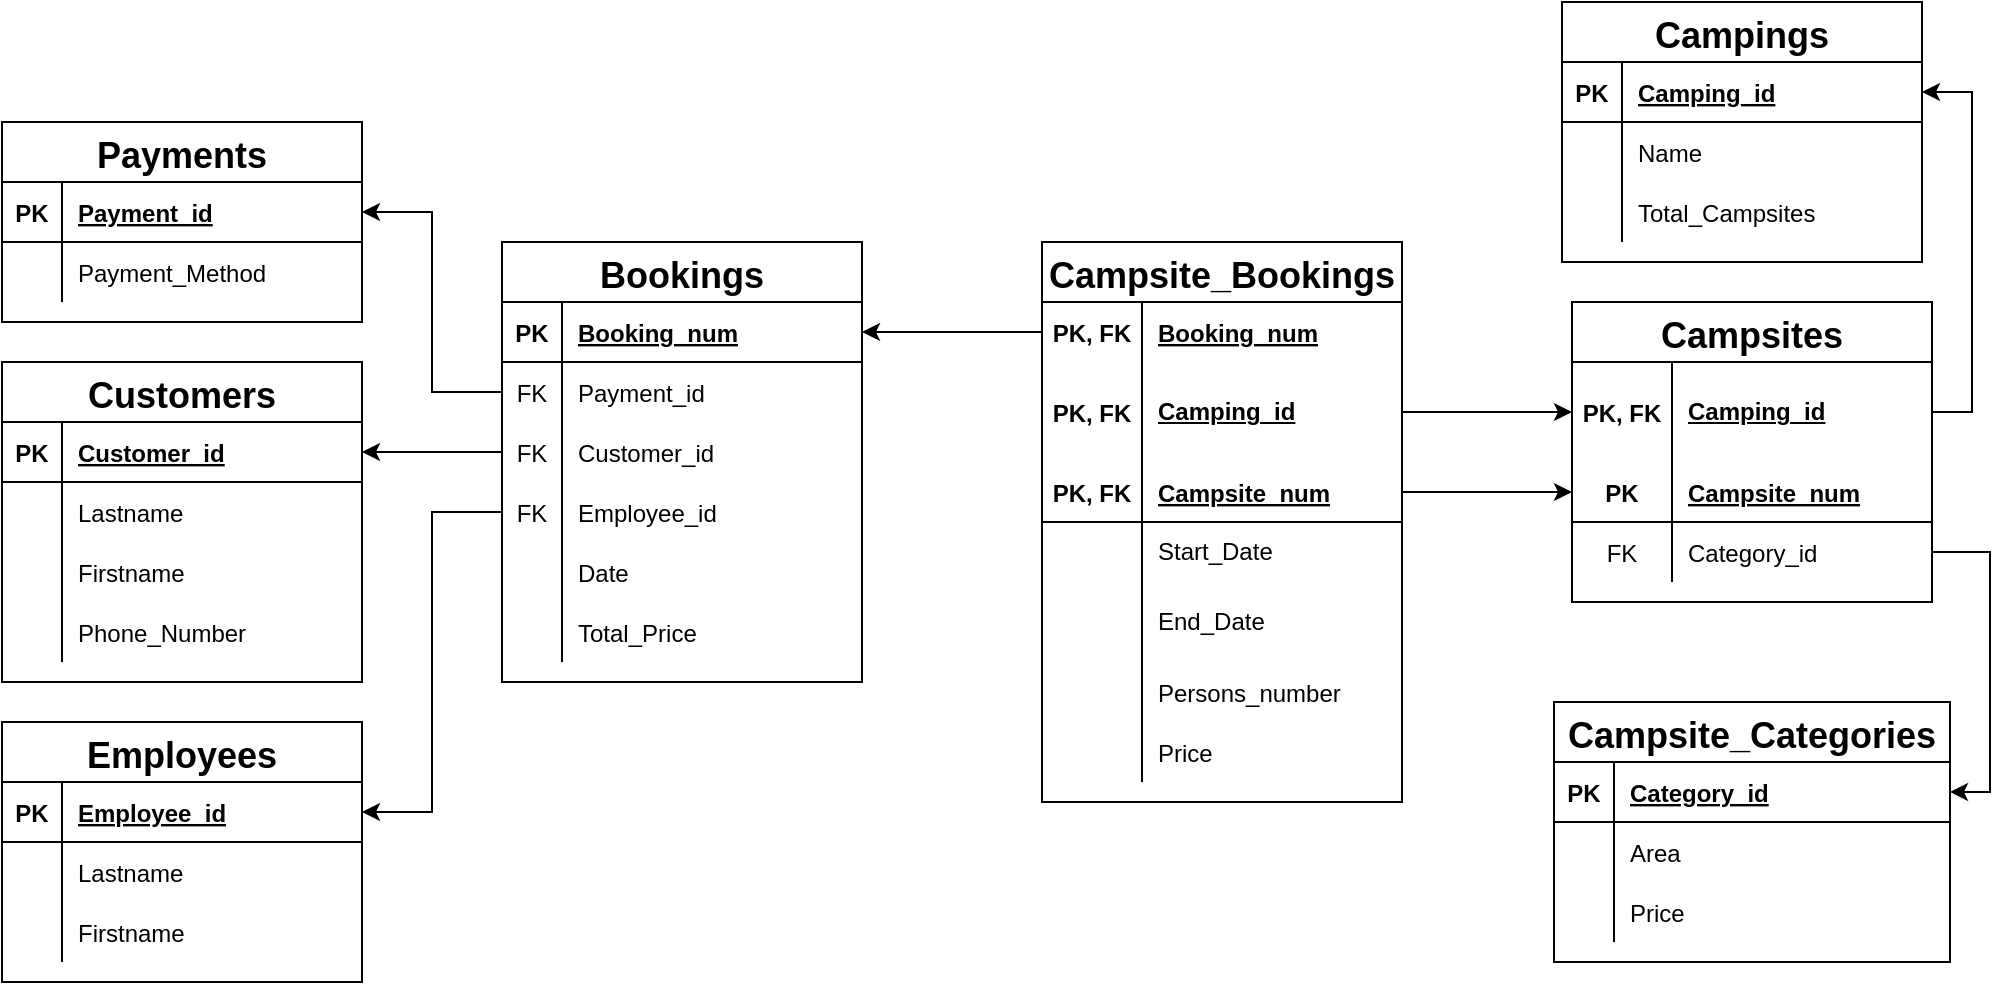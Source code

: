 <mxfile version="20.0.0" type="device" pages="2"><diagram id="_8_NpsFzgkKz8cjGDWMZ" name="EN"><mxGraphModel dx="2066" dy="800" grid="1" gridSize="10" guides="1" tooltips="1" connect="1" arrows="1" fold="1" page="1" pageScale="1" pageWidth="1169" pageHeight="827" math="0" shadow="0"><root><mxCell id="0"/><mxCell id="1" parent="0"/><mxCell id="9CXkX5IXunUjAnQTTs5T-1" value="Bookings" style="shape=table;startSize=30;container=1;collapsible=1;childLayout=tableLayout;fixedRows=1;rowLines=0;fontStyle=1;align=center;resizeLast=1;fontFamily=Helvetica;fontSize=18;" vertex="1" parent="1"><mxGeometry x="342" y="289" width="180" height="220" as="geometry"><mxRectangle x="-250" y="280" width="60" height="30" as="alternateBounds"/></mxGeometry></mxCell><mxCell id="9CXkX5IXunUjAnQTTs5T-2" value="" style="shape=tableRow;horizontal=0;startSize=0;swimlaneHead=0;swimlaneBody=0;fillColor=none;collapsible=0;dropTarget=0;points=[[0,0.5],[1,0.5]];portConstraint=eastwest;top=0;left=0;right=0;bottom=1;" vertex="1" parent="9CXkX5IXunUjAnQTTs5T-1"><mxGeometry y="30" width="180" height="30" as="geometry"/></mxCell><mxCell id="9CXkX5IXunUjAnQTTs5T-3" value="PK" style="shape=partialRectangle;connectable=0;fillColor=none;top=0;left=0;bottom=0;right=0;fontStyle=1;overflow=hidden;" vertex="1" parent="9CXkX5IXunUjAnQTTs5T-2"><mxGeometry width="30" height="30" as="geometry"><mxRectangle width="30" height="30" as="alternateBounds"/></mxGeometry></mxCell><mxCell id="9CXkX5IXunUjAnQTTs5T-4" value="Booking_num" style="shape=partialRectangle;connectable=0;fillColor=none;top=0;left=0;bottom=0;right=0;align=left;spacingLeft=6;fontStyle=5;overflow=hidden;" vertex="1" parent="9CXkX5IXunUjAnQTTs5T-2"><mxGeometry x="30" width="150" height="30" as="geometry"><mxRectangle width="150" height="30" as="alternateBounds"/></mxGeometry></mxCell><mxCell id="9CXkX5IXunUjAnQTTs5T-5" value="" style="shape=tableRow;horizontal=0;startSize=0;swimlaneHead=0;swimlaneBody=0;fillColor=none;collapsible=0;dropTarget=0;points=[[0,0.5],[1,0.5]];portConstraint=eastwest;top=0;left=0;right=0;bottom=0;fontFamily=Helvetica;fontSize=18;" vertex="1" parent="9CXkX5IXunUjAnQTTs5T-1"><mxGeometry y="60" width="180" height="30" as="geometry"/></mxCell><mxCell id="9CXkX5IXunUjAnQTTs5T-6" value="FK" style="shape=partialRectangle;connectable=0;fillColor=none;top=0;left=0;bottom=0;right=0;fontStyle=0;overflow=hidden;fontFamily=Helvetica;fontSize=12;" vertex="1" parent="9CXkX5IXunUjAnQTTs5T-5"><mxGeometry width="30" height="30" as="geometry"><mxRectangle width="30" height="30" as="alternateBounds"/></mxGeometry></mxCell><mxCell id="9CXkX5IXunUjAnQTTs5T-7" value="Payment_id" style="shape=partialRectangle;connectable=0;fillColor=none;top=0;left=0;bottom=0;right=0;align=left;spacingLeft=6;fontStyle=0;overflow=hidden;fontFamily=Helvetica;fontSize=12;" vertex="1" parent="9CXkX5IXunUjAnQTTs5T-5"><mxGeometry x="30" width="150" height="30" as="geometry"><mxRectangle width="150" height="30" as="alternateBounds"/></mxGeometry></mxCell><mxCell id="9CXkX5IXunUjAnQTTs5T-8" value="" style="shape=tableRow;horizontal=0;startSize=0;swimlaneHead=0;swimlaneBody=0;fillColor=none;collapsible=0;dropTarget=0;points=[[0,0.5],[1,0.5]];portConstraint=eastwest;top=0;left=0;right=0;bottom=0;fontFamily=Helvetica;fontSize=12;" vertex="1" parent="9CXkX5IXunUjAnQTTs5T-1"><mxGeometry y="90" width="180" height="30" as="geometry"/></mxCell><mxCell id="9CXkX5IXunUjAnQTTs5T-9" value="FK" style="shape=partialRectangle;connectable=0;fillColor=none;top=0;left=0;bottom=0;right=0;fontStyle=0;overflow=hidden;fontFamily=Helvetica;fontSize=12;" vertex="1" parent="9CXkX5IXunUjAnQTTs5T-8"><mxGeometry width="30" height="30" as="geometry"><mxRectangle width="30" height="30" as="alternateBounds"/></mxGeometry></mxCell><mxCell id="9CXkX5IXunUjAnQTTs5T-10" value="Customer_id" style="shape=partialRectangle;connectable=0;fillColor=none;top=0;left=0;bottom=0;right=0;align=left;spacingLeft=6;fontStyle=0;overflow=hidden;fontFamily=Helvetica;fontSize=12;" vertex="1" parent="9CXkX5IXunUjAnQTTs5T-8"><mxGeometry x="30" width="150" height="30" as="geometry"><mxRectangle width="150" height="30" as="alternateBounds"/></mxGeometry></mxCell><mxCell id="9CXkX5IXunUjAnQTTs5T-11" value="" style="shape=tableRow;horizontal=0;startSize=0;swimlaneHead=0;swimlaneBody=0;fillColor=none;collapsible=0;dropTarget=0;points=[[0,0.5],[1,0.5]];portConstraint=eastwest;top=0;left=0;right=0;bottom=0;fontFamily=Helvetica;fontSize=12;" vertex="1" parent="9CXkX5IXunUjAnQTTs5T-1"><mxGeometry y="120" width="180" height="30" as="geometry"/></mxCell><mxCell id="9CXkX5IXunUjAnQTTs5T-12" value="FK" style="shape=partialRectangle;connectable=0;fillColor=none;top=0;left=0;bottom=0;right=0;fontStyle=0;overflow=hidden;fontFamily=Helvetica;fontSize=12;" vertex="1" parent="9CXkX5IXunUjAnQTTs5T-11"><mxGeometry width="30" height="30" as="geometry"><mxRectangle width="30" height="30" as="alternateBounds"/></mxGeometry></mxCell><mxCell id="9CXkX5IXunUjAnQTTs5T-13" value="Employee_id" style="shape=partialRectangle;connectable=0;fillColor=none;top=0;left=0;bottom=0;right=0;align=left;spacingLeft=6;fontStyle=0;overflow=hidden;fontFamily=Helvetica;fontSize=12;" vertex="1" parent="9CXkX5IXunUjAnQTTs5T-11"><mxGeometry x="30" width="150" height="30" as="geometry"><mxRectangle width="150" height="30" as="alternateBounds"/></mxGeometry></mxCell><mxCell id="9CXkX5IXunUjAnQTTs5T-14" value="" style="shape=tableRow;horizontal=0;startSize=0;swimlaneHead=0;swimlaneBody=0;fillColor=none;collapsible=0;dropTarget=0;points=[[0,0.5],[1,0.5]];portConstraint=eastwest;top=0;left=0;right=0;bottom=0;" vertex="1" parent="9CXkX5IXunUjAnQTTs5T-1"><mxGeometry y="150" width="180" height="30" as="geometry"/></mxCell><mxCell id="9CXkX5IXunUjAnQTTs5T-15" value="" style="shape=partialRectangle;connectable=0;fillColor=none;top=0;left=0;bottom=0;right=0;editable=1;overflow=hidden;" vertex="1" parent="9CXkX5IXunUjAnQTTs5T-14"><mxGeometry width="30" height="30" as="geometry"><mxRectangle width="30" height="30" as="alternateBounds"/></mxGeometry></mxCell><mxCell id="9CXkX5IXunUjAnQTTs5T-16" value="Date" style="shape=partialRectangle;connectable=0;fillColor=none;top=0;left=0;bottom=0;right=0;align=left;spacingLeft=6;overflow=hidden;" vertex="1" parent="9CXkX5IXunUjAnQTTs5T-14"><mxGeometry x="30" width="150" height="30" as="geometry"><mxRectangle width="150" height="30" as="alternateBounds"/></mxGeometry></mxCell><mxCell id="9CXkX5IXunUjAnQTTs5T-17" value="" style="shape=tableRow;horizontal=0;startSize=0;swimlaneHead=0;swimlaneBody=0;fillColor=none;collapsible=0;dropTarget=0;points=[[0,0.5],[1,0.5]];portConstraint=eastwest;top=0;left=0;right=0;bottom=0;" vertex="1" parent="9CXkX5IXunUjAnQTTs5T-1"><mxGeometry y="180" width="180" height="30" as="geometry"/></mxCell><mxCell id="9CXkX5IXunUjAnQTTs5T-18" value="" style="shape=partialRectangle;connectable=0;fillColor=none;top=0;left=0;bottom=0;right=0;editable=1;overflow=hidden;" vertex="1" parent="9CXkX5IXunUjAnQTTs5T-17"><mxGeometry width="30" height="30" as="geometry"><mxRectangle width="30" height="30" as="alternateBounds"/></mxGeometry></mxCell><mxCell id="9CXkX5IXunUjAnQTTs5T-19" value="Total_Price" style="shape=partialRectangle;connectable=0;fillColor=none;top=0;left=0;bottom=0;right=0;align=left;spacingLeft=6;overflow=hidden;" vertex="1" parent="9CXkX5IXunUjAnQTTs5T-17"><mxGeometry x="30" width="150" height="30" as="geometry"><mxRectangle width="150" height="30" as="alternateBounds"/></mxGeometry></mxCell><mxCell id="9CXkX5IXunUjAnQTTs5T-20" value="Payments" style="shape=table;startSize=30;container=1;collapsible=1;childLayout=tableLayout;fixedRows=1;rowLines=0;fontStyle=1;align=center;resizeLast=1;fontFamily=Helvetica;fontSize=18;" vertex="1" parent="1"><mxGeometry x="92" y="229" width="180" height="100" as="geometry"><mxRectangle x="290" y="270" width="60" height="30" as="alternateBounds"/></mxGeometry></mxCell><mxCell id="9CXkX5IXunUjAnQTTs5T-21" value="" style="shape=tableRow;horizontal=0;startSize=0;swimlaneHead=0;swimlaneBody=0;fillColor=none;collapsible=0;dropTarget=0;points=[[0,0.5],[1,0.5]];portConstraint=eastwest;top=0;left=0;right=0;bottom=1;" vertex="1" parent="9CXkX5IXunUjAnQTTs5T-20"><mxGeometry y="30" width="180" height="30" as="geometry"/></mxCell><mxCell id="9CXkX5IXunUjAnQTTs5T-22" value="PK" style="shape=partialRectangle;connectable=0;fillColor=none;top=0;left=0;bottom=0;right=0;fontStyle=1;overflow=hidden;" vertex="1" parent="9CXkX5IXunUjAnQTTs5T-21"><mxGeometry width="30" height="30" as="geometry"><mxRectangle width="30" height="30" as="alternateBounds"/></mxGeometry></mxCell><mxCell id="9CXkX5IXunUjAnQTTs5T-23" value="Payment_id" style="shape=partialRectangle;connectable=0;fillColor=none;top=0;left=0;bottom=0;right=0;align=left;spacingLeft=6;fontStyle=5;overflow=hidden;" vertex="1" parent="9CXkX5IXunUjAnQTTs5T-21"><mxGeometry x="30" width="150" height="30" as="geometry"><mxRectangle width="150" height="30" as="alternateBounds"/></mxGeometry></mxCell><mxCell id="9CXkX5IXunUjAnQTTs5T-24" value="" style="shape=tableRow;horizontal=0;startSize=0;swimlaneHead=0;swimlaneBody=0;fillColor=none;collapsible=0;dropTarget=0;points=[[0,0.5],[1,0.5]];portConstraint=eastwest;top=0;left=0;right=0;bottom=0;" vertex="1" parent="9CXkX5IXunUjAnQTTs5T-20"><mxGeometry y="60" width="180" height="30" as="geometry"/></mxCell><mxCell id="9CXkX5IXunUjAnQTTs5T-25" value="" style="shape=partialRectangle;connectable=0;fillColor=none;top=0;left=0;bottom=0;right=0;editable=1;overflow=hidden;" vertex="1" parent="9CXkX5IXunUjAnQTTs5T-24"><mxGeometry width="30" height="30" as="geometry"><mxRectangle width="30" height="30" as="alternateBounds"/></mxGeometry></mxCell><mxCell id="9CXkX5IXunUjAnQTTs5T-26" value="Payment_Method" style="shape=partialRectangle;connectable=0;fillColor=none;top=0;left=0;bottom=0;right=0;align=left;spacingLeft=6;overflow=hidden;" vertex="1" parent="9CXkX5IXunUjAnQTTs5T-24"><mxGeometry x="30" width="150" height="30" as="geometry"><mxRectangle width="150" height="30" as="alternateBounds"/></mxGeometry></mxCell><mxCell id="9CXkX5IXunUjAnQTTs5T-27" value="Customers" style="shape=table;startSize=30;container=1;collapsible=1;childLayout=tableLayout;fixedRows=1;rowLines=0;fontStyle=1;align=center;resizeLast=1;fontFamily=Helvetica;fontSize=18;" vertex="1" parent="1"><mxGeometry x="92" y="349" width="180" height="160" as="geometry"><mxRectangle x="290" y="270" width="60" height="30" as="alternateBounds"/></mxGeometry></mxCell><mxCell id="9CXkX5IXunUjAnQTTs5T-28" value="" style="shape=tableRow;horizontal=0;startSize=0;swimlaneHead=0;swimlaneBody=0;fillColor=none;collapsible=0;dropTarget=0;points=[[0,0.5],[1,0.5]];portConstraint=eastwest;top=0;left=0;right=0;bottom=1;" vertex="1" parent="9CXkX5IXunUjAnQTTs5T-27"><mxGeometry y="30" width="180" height="30" as="geometry"/></mxCell><mxCell id="9CXkX5IXunUjAnQTTs5T-29" value="PK" style="shape=partialRectangle;connectable=0;fillColor=none;top=0;left=0;bottom=0;right=0;fontStyle=1;overflow=hidden;" vertex="1" parent="9CXkX5IXunUjAnQTTs5T-28"><mxGeometry width="30" height="30" as="geometry"><mxRectangle width="30" height="30" as="alternateBounds"/></mxGeometry></mxCell><mxCell id="9CXkX5IXunUjAnQTTs5T-30" value="Customer_id" style="shape=partialRectangle;connectable=0;fillColor=none;top=0;left=0;bottom=0;right=0;align=left;spacingLeft=6;fontStyle=5;overflow=hidden;" vertex="1" parent="9CXkX5IXunUjAnQTTs5T-28"><mxGeometry x="30" width="150" height="30" as="geometry"><mxRectangle width="150" height="30" as="alternateBounds"/></mxGeometry></mxCell><mxCell id="9CXkX5IXunUjAnQTTs5T-31" value="" style="shape=tableRow;horizontal=0;startSize=0;swimlaneHead=0;swimlaneBody=0;fillColor=none;collapsible=0;dropTarget=0;points=[[0,0.5],[1,0.5]];portConstraint=eastwest;top=0;left=0;right=0;bottom=0;" vertex="1" parent="9CXkX5IXunUjAnQTTs5T-27"><mxGeometry y="60" width="180" height="30" as="geometry"/></mxCell><mxCell id="9CXkX5IXunUjAnQTTs5T-32" value="" style="shape=partialRectangle;connectable=0;fillColor=none;top=0;left=0;bottom=0;right=0;editable=1;overflow=hidden;" vertex="1" parent="9CXkX5IXunUjAnQTTs5T-31"><mxGeometry width="30" height="30" as="geometry"><mxRectangle width="30" height="30" as="alternateBounds"/></mxGeometry></mxCell><mxCell id="9CXkX5IXunUjAnQTTs5T-33" value="Lastname" style="shape=partialRectangle;connectable=0;fillColor=none;top=0;left=0;bottom=0;right=0;align=left;spacingLeft=6;overflow=hidden;" vertex="1" parent="9CXkX5IXunUjAnQTTs5T-31"><mxGeometry x="30" width="150" height="30" as="geometry"><mxRectangle width="150" height="30" as="alternateBounds"/></mxGeometry></mxCell><mxCell id="9CXkX5IXunUjAnQTTs5T-34" value="" style="shape=tableRow;horizontal=0;startSize=0;swimlaneHead=0;swimlaneBody=0;fillColor=none;collapsible=0;dropTarget=0;points=[[0,0.5],[1,0.5]];portConstraint=eastwest;top=0;left=0;right=0;bottom=0;" vertex="1" parent="9CXkX5IXunUjAnQTTs5T-27"><mxGeometry y="90" width="180" height="30" as="geometry"/></mxCell><mxCell id="9CXkX5IXunUjAnQTTs5T-35" value="" style="shape=partialRectangle;connectable=0;fillColor=none;top=0;left=0;bottom=0;right=0;editable=1;overflow=hidden;" vertex="1" parent="9CXkX5IXunUjAnQTTs5T-34"><mxGeometry width="30" height="30" as="geometry"><mxRectangle width="30" height="30" as="alternateBounds"/></mxGeometry></mxCell><mxCell id="9CXkX5IXunUjAnQTTs5T-36" value="Firstname" style="shape=partialRectangle;connectable=0;fillColor=none;top=0;left=0;bottom=0;right=0;align=left;spacingLeft=6;overflow=hidden;" vertex="1" parent="9CXkX5IXunUjAnQTTs5T-34"><mxGeometry x="30" width="150" height="30" as="geometry"><mxRectangle width="150" height="30" as="alternateBounds"/></mxGeometry></mxCell><mxCell id="9CXkX5IXunUjAnQTTs5T-37" value="" style="shape=tableRow;horizontal=0;startSize=0;swimlaneHead=0;swimlaneBody=0;fillColor=none;collapsible=0;dropTarget=0;points=[[0,0.5],[1,0.5]];portConstraint=eastwest;top=0;left=0;right=0;bottom=0;fontFamily=Helvetica;fontSize=12;" vertex="1" parent="9CXkX5IXunUjAnQTTs5T-27"><mxGeometry y="120" width="180" height="30" as="geometry"/></mxCell><mxCell id="9CXkX5IXunUjAnQTTs5T-38" value="" style="shape=partialRectangle;connectable=0;fillColor=none;top=0;left=0;bottom=0;right=0;editable=1;overflow=hidden;fontFamily=Helvetica;fontSize=12;" vertex="1" parent="9CXkX5IXunUjAnQTTs5T-37"><mxGeometry width="30" height="30" as="geometry"><mxRectangle width="30" height="30" as="alternateBounds"/></mxGeometry></mxCell><mxCell id="9CXkX5IXunUjAnQTTs5T-39" value="Phone_Number" style="shape=partialRectangle;connectable=0;fillColor=none;top=0;left=0;bottom=0;right=0;align=left;spacingLeft=6;overflow=hidden;fontFamily=Helvetica;fontSize=12;" vertex="1" parent="9CXkX5IXunUjAnQTTs5T-37"><mxGeometry x="30" width="150" height="30" as="geometry"><mxRectangle width="150" height="30" as="alternateBounds"/></mxGeometry></mxCell><mxCell id="9CXkX5IXunUjAnQTTs5T-40" value="Employees" style="shape=table;startSize=30;container=1;collapsible=1;childLayout=tableLayout;fixedRows=1;rowLines=0;fontStyle=1;align=center;resizeLast=1;fontFamily=Helvetica;fontSize=18;" vertex="1" parent="1"><mxGeometry x="92" y="529" width="180" height="130" as="geometry"><mxRectangle x="290" y="270" width="60" height="30" as="alternateBounds"/></mxGeometry></mxCell><mxCell id="9CXkX5IXunUjAnQTTs5T-41" value="" style="shape=tableRow;horizontal=0;startSize=0;swimlaneHead=0;swimlaneBody=0;fillColor=none;collapsible=0;dropTarget=0;points=[[0,0.5],[1,0.5]];portConstraint=eastwest;top=0;left=0;right=0;bottom=1;" vertex="1" parent="9CXkX5IXunUjAnQTTs5T-40"><mxGeometry y="30" width="180" height="30" as="geometry"/></mxCell><mxCell id="9CXkX5IXunUjAnQTTs5T-42" value="PK" style="shape=partialRectangle;connectable=0;fillColor=none;top=0;left=0;bottom=0;right=0;fontStyle=1;overflow=hidden;" vertex="1" parent="9CXkX5IXunUjAnQTTs5T-41"><mxGeometry width="30" height="30" as="geometry"><mxRectangle width="30" height="30" as="alternateBounds"/></mxGeometry></mxCell><mxCell id="9CXkX5IXunUjAnQTTs5T-43" value="Employee_id" style="shape=partialRectangle;connectable=0;fillColor=none;top=0;left=0;bottom=0;right=0;align=left;spacingLeft=6;fontStyle=5;overflow=hidden;" vertex="1" parent="9CXkX5IXunUjAnQTTs5T-41"><mxGeometry x="30" width="150" height="30" as="geometry"><mxRectangle width="150" height="30" as="alternateBounds"/></mxGeometry></mxCell><mxCell id="9CXkX5IXunUjAnQTTs5T-44" value="" style="shape=tableRow;horizontal=0;startSize=0;swimlaneHead=0;swimlaneBody=0;fillColor=none;collapsible=0;dropTarget=0;points=[[0,0.5],[1,0.5]];portConstraint=eastwest;top=0;left=0;right=0;bottom=0;" vertex="1" parent="9CXkX5IXunUjAnQTTs5T-40"><mxGeometry y="60" width="180" height="30" as="geometry"/></mxCell><mxCell id="9CXkX5IXunUjAnQTTs5T-45" value="" style="shape=partialRectangle;connectable=0;fillColor=none;top=0;left=0;bottom=0;right=0;editable=1;overflow=hidden;" vertex="1" parent="9CXkX5IXunUjAnQTTs5T-44"><mxGeometry width="30" height="30" as="geometry"><mxRectangle width="30" height="30" as="alternateBounds"/></mxGeometry></mxCell><mxCell id="9CXkX5IXunUjAnQTTs5T-46" value="Lastname" style="shape=partialRectangle;connectable=0;fillColor=none;top=0;left=0;bottom=0;right=0;align=left;spacingLeft=6;overflow=hidden;" vertex="1" parent="9CXkX5IXunUjAnQTTs5T-44"><mxGeometry x="30" width="150" height="30" as="geometry"><mxRectangle width="150" height="30" as="alternateBounds"/></mxGeometry></mxCell><mxCell id="9CXkX5IXunUjAnQTTs5T-47" value="" style="shape=tableRow;horizontal=0;startSize=0;swimlaneHead=0;swimlaneBody=0;fillColor=none;collapsible=0;dropTarget=0;points=[[0,0.5],[1,0.5]];portConstraint=eastwest;top=0;left=0;right=0;bottom=0;" vertex="1" parent="9CXkX5IXunUjAnQTTs5T-40"><mxGeometry y="90" width="180" height="30" as="geometry"/></mxCell><mxCell id="9CXkX5IXunUjAnQTTs5T-48" value="" style="shape=partialRectangle;connectable=0;fillColor=none;top=0;left=0;bottom=0;right=0;editable=1;overflow=hidden;" vertex="1" parent="9CXkX5IXunUjAnQTTs5T-47"><mxGeometry width="30" height="30" as="geometry"><mxRectangle width="30" height="30" as="alternateBounds"/></mxGeometry></mxCell><mxCell id="9CXkX5IXunUjAnQTTs5T-49" value="Firstname" style="shape=partialRectangle;connectable=0;fillColor=none;top=0;left=0;bottom=0;right=0;align=left;spacingLeft=6;overflow=hidden;" vertex="1" parent="9CXkX5IXunUjAnQTTs5T-47"><mxGeometry x="30" width="150" height="30" as="geometry"><mxRectangle width="150" height="30" as="alternateBounds"/></mxGeometry></mxCell><mxCell id="9CXkX5IXunUjAnQTTs5T-50" value="Campings" style="shape=table;startSize=30;container=1;collapsible=1;childLayout=tableLayout;fixedRows=1;rowLines=0;fontStyle=1;align=center;resizeLast=1;fontFamily=Helvetica;fontSize=18;" vertex="1" parent="1"><mxGeometry x="872" y="169" width="180" height="130" as="geometry"><mxRectangle x="290" y="270" width="60" height="30" as="alternateBounds"/></mxGeometry></mxCell><mxCell id="9CXkX5IXunUjAnQTTs5T-51" value="" style="shape=tableRow;horizontal=0;startSize=0;swimlaneHead=0;swimlaneBody=0;fillColor=none;collapsible=0;dropTarget=0;points=[[0,0.5],[1,0.5]];portConstraint=eastwest;top=0;left=0;right=0;bottom=1;" vertex="1" parent="9CXkX5IXunUjAnQTTs5T-50"><mxGeometry y="30" width="180" height="30" as="geometry"/></mxCell><mxCell id="9CXkX5IXunUjAnQTTs5T-52" value="PK" style="shape=partialRectangle;connectable=0;fillColor=none;top=0;left=0;bottom=0;right=0;fontStyle=1;overflow=hidden;" vertex="1" parent="9CXkX5IXunUjAnQTTs5T-51"><mxGeometry width="30" height="30" as="geometry"><mxRectangle width="30" height="30" as="alternateBounds"/></mxGeometry></mxCell><mxCell id="9CXkX5IXunUjAnQTTs5T-53" value="Camping_id" style="shape=partialRectangle;connectable=0;fillColor=none;top=0;left=0;bottom=0;right=0;align=left;spacingLeft=6;fontStyle=5;overflow=hidden;" vertex="1" parent="9CXkX5IXunUjAnQTTs5T-51"><mxGeometry x="30" width="150" height="30" as="geometry"><mxRectangle width="150" height="30" as="alternateBounds"/></mxGeometry></mxCell><mxCell id="9CXkX5IXunUjAnQTTs5T-54" value="" style="shape=tableRow;horizontal=0;startSize=0;swimlaneHead=0;swimlaneBody=0;fillColor=none;collapsible=0;dropTarget=0;points=[[0,0.5],[1,0.5]];portConstraint=eastwest;top=0;left=0;right=0;bottom=0;" vertex="1" parent="9CXkX5IXunUjAnQTTs5T-50"><mxGeometry y="60" width="180" height="30" as="geometry"/></mxCell><mxCell id="9CXkX5IXunUjAnQTTs5T-55" value="" style="shape=partialRectangle;connectable=0;fillColor=none;top=0;left=0;bottom=0;right=0;editable=1;overflow=hidden;" vertex="1" parent="9CXkX5IXunUjAnQTTs5T-54"><mxGeometry width="30" height="30" as="geometry"><mxRectangle width="30" height="30" as="alternateBounds"/></mxGeometry></mxCell><mxCell id="9CXkX5IXunUjAnQTTs5T-56" value="Name" style="shape=partialRectangle;connectable=0;fillColor=none;top=0;left=0;bottom=0;right=0;align=left;spacingLeft=6;overflow=hidden;" vertex="1" parent="9CXkX5IXunUjAnQTTs5T-54"><mxGeometry x="30" width="150" height="30" as="geometry"><mxRectangle width="150" height="30" as="alternateBounds"/></mxGeometry></mxCell><mxCell id="9CXkX5IXunUjAnQTTs5T-57" value="" style="shape=tableRow;horizontal=0;startSize=0;swimlaneHead=0;swimlaneBody=0;fillColor=none;collapsible=0;dropTarget=0;points=[[0,0.5],[1,0.5]];portConstraint=eastwest;top=0;left=0;right=0;bottom=0;" vertex="1" parent="9CXkX5IXunUjAnQTTs5T-50"><mxGeometry y="90" width="180" height="30" as="geometry"/></mxCell><mxCell id="9CXkX5IXunUjAnQTTs5T-58" value="" style="shape=partialRectangle;connectable=0;fillColor=none;top=0;left=0;bottom=0;right=0;editable=1;overflow=hidden;" vertex="1" parent="9CXkX5IXunUjAnQTTs5T-57"><mxGeometry width="30" height="30" as="geometry"><mxRectangle width="30" height="30" as="alternateBounds"/></mxGeometry></mxCell><mxCell id="9CXkX5IXunUjAnQTTs5T-59" value="Total_Campsites" style="shape=partialRectangle;connectable=0;fillColor=none;top=0;left=0;bottom=0;right=0;align=left;spacingLeft=6;overflow=hidden;" vertex="1" parent="9CXkX5IXunUjAnQTTs5T-57"><mxGeometry x="30" width="150" height="30" as="geometry"><mxRectangle width="150" height="30" as="alternateBounds"/></mxGeometry></mxCell><mxCell id="9CXkX5IXunUjAnQTTs5T-60" value="Campsite_Bookings" style="shape=table;startSize=30;container=1;collapsible=1;childLayout=tableLayout;fixedRows=1;rowLines=0;fontStyle=1;align=center;resizeLast=1;fontFamily=Helvetica;fontSize=18;" vertex="1" parent="1"><mxGeometry x="612" y="289" width="180" height="280" as="geometry"><mxRectangle x="290" y="270" width="60" height="30" as="alternateBounds"/></mxGeometry></mxCell><mxCell id="9CXkX5IXunUjAnQTTs5T-61" value="" style="shape=tableRow;horizontal=0;startSize=0;swimlaneHead=0;swimlaneBody=0;fillColor=none;collapsible=0;dropTarget=0;points=[[0,0.5],[1,0.5]];portConstraint=eastwest;top=0;left=0;right=0;bottom=0;" vertex="1" parent="9CXkX5IXunUjAnQTTs5T-60"><mxGeometry y="30" width="180" height="30" as="geometry"/></mxCell><mxCell id="9CXkX5IXunUjAnQTTs5T-62" value="PK, FK" style="shape=partialRectangle;connectable=0;fillColor=none;top=0;left=0;bottom=0;right=0;fontStyle=1;overflow=hidden;" vertex="1" parent="9CXkX5IXunUjAnQTTs5T-61"><mxGeometry width="50" height="30" as="geometry"><mxRectangle width="50" height="30" as="alternateBounds"/></mxGeometry></mxCell><mxCell id="9CXkX5IXunUjAnQTTs5T-63" value="Booking_num" style="shape=partialRectangle;connectable=0;fillColor=none;top=0;left=0;bottom=0;right=0;align=left;spacingLeft=6;fontStyle=5;overflow=hidden;" vertex="1" parent="9CXkX5IXunUjAnQTTs5T-61"><mxGeometry x="50" width="130" height="30" as="geometry"><mxRectangle width="130" height="30" as="alternateBounds"/></mxGeometry></mxCell><mxCell id="9CXkX5IXunUjAnQTTs5T-64" value="" style="shape=tableRow;horizontal=0;startSize=0;swimlaneHead=0;swimlaneBody=0;fillColor=none;collapsible=0;dropTarget=0;points=[[0,0.5],[1,0.5]];portConstraint=eastwest;top=0;left=0;right=0;bottom=0;fontFamily=Helvetica;fontSize=12;" vertex="1" parent="9CXkX5IXunUjAnQTTs5T-60"><mxGeometry y="60" width="180" height="50" as="geometry"/></mxCell><mxCell id="9CXkX5IXunUjAnQTTs5T-65" value="PK, FK" style="shape=partialRectangle;connectable=0;fillColor=none;top=0;left=0;bottom=0;right=0;fontStyle=1;overflow=hidden;fontFamily=Helvetica;fontSize=12;" vertex="1" parent="9CXkX5IXunUjAnQTTs5T-64"><mxGeometry width="50" height="50" as="geometry"><mxRectangle width="50" height="50" as="alternateBounds"/></mxGeometry></mxCell><mxCell id="9CXkX5IXunUjAnQTTs5T-66" value="Camping_id" style="shape=partialRectangle;connectable=0;fillColor=none;top=0;left=0;bottom=0;right=0;align=left;spacingLeft=6;fontStyle=5;overflow=hidden;fontFamily=Helvetica;fontSize=12;whiteSpace=wrap;" vertex="1" parent="9CXkX5IXunUjAnQTTs5T-64"><mxGeometry x="50" width="130" height="50" as="geometry"><mxRectangle width="130" height="50" as="alternateBounds"/></mxGeometry></mxCell><mxCell id="9CXkX5IXunUjAnQTTs5T-67" value="" style="shape=tableRow;horizontal=0;startSize=0;swimlaneHead=0;swimlaneBody=0;fillColor=none;collapsible=0;dropTarget=0;points=[[0,0.5],[1,0.5]];portConstraint=eastwest;top=0;left=0;right=0;bottom=1;fontFamily=Helvetica;fontSize=12;" vertex="1" parent="9CXkX5IXunUjAnQTTs5T-60"><mxGeometry y="110" width="180" height="30" as="geometry"/></mxCell><mxCell id="9CXkX5IXunUjAnQTTs5T-68" value="PK, FK" style="shape=partialRectangle;connectable=0;fillColor=none;top=0;left=0;bottom=0;right=0;fontStyle=1;overflow=hidden;fontFamily=Helvetica;fontSize=12;" vertex="1" parent="9CXkX5IXunUjAnQTTs5T-67"><mxGeometry width="50" height="30" as="geometry"><mxRectangle width="50" height="30" as="alternateBounds"/></mxGeometry></mxCell><mxCell id="9CXkX5IXunUjAnQTTs5T-69" value="Campsite_num" style="shape=partialRectangle;connectable=0;fillColor=none;top=0;left=0;bottom=0;right=0;align=left;spacingLeft=6;fontStyle=5;overflow=hidden;fontFamily=Helvetica;fontSize=12;" vertex="1" parent="9CXkX5IXunUjAnQTTs5T-67"><mxGeometry x="50" width="130" height="30" as="geometry"><mxRectangle width="130" height="30" as="alternateBounds"/></mxGeometry></mxCell><mxCell id="9CXkX5IXunUjAnQTTs5T-70" value="" style="shape=tableRow;horizontal=0;startSize=0;swimlaneHead=0;swimlaneBody=0;fillColor=none;collapsible=0;dropTarget=0;points=[[0,0.5],[1,0.5]];portConstraint=eastwest;top=0;left=0;right=0;bottom=0;" vertex="1" parent="9CXkX5IXunUjAnQTTs5T-60"><mxGeometry y="140" width="180" height="30" as="geometry"/></mxCell><mxCell id="9CXkX5IXunUjAnQTTs5T-71" value="" style="shape=partialRectangle;connectable=0;fillColor=none;top=0;left=0;bottom=0;right=0;editable=1;overflow=hidden;" vertex="1" parent="9CXkX5IXunUjAnQTTs5T-70"><mxGeometry width="50" height="30" as="geometry"><mxRectangle width="50" height="30" as="alternateBounds"/></mxGeometry></mxCell><mxCell id="9CXkX5IXunUjAnQTTs5T-72" value="Start_Date" style="shape=partialRectangle;connectable=0;fillColor=none;top=0;left=0;bottom=0;right=0;align=left;spacingLeft=6;overflow=hidden;whiteSpace=wrap;" vertex="1" parent="9CXkX5IXunUjAnQTTs5T-70"><mxGeometry x="50" width="130" height="30" as="geometry"><mxRectangle width="130" height="30" as="alternateBounds"/></mxGeometry></mxCell><mxCell id="9CXkX5IXunUjAnQTTs5T-73" value="" style="shape=tableRow;horizontal=0;startSize=0;swimlaneHead=0;swimlaneBody=0;fillColor=none;collapsible=0;dropTarget=0;points=[[0,0.5],[1,0.5]];portConstraint=eastwest;top=0;left=0;right=0;bottom=0;" vertex="1" parent="9CXkX5IXunUjAnQTTs5T-60"><mxGeometry y="170" width="180" height="40" as="geometry"/></mxCell><mxCell id="9CXkX5IXunUjAnQTTs5T-74" value="" style="shape=partialRectangle;connectable=0;fillColor=none;top=0;left=0;bottom=0;right=0;editable=1;overflow=hidden;" vertex="1" parent="9CXkX5IXunUjAnQTTs5T-73"><mxGeometry width="50" height="40" as="geometry"><mxRectangle width="50" height="40" as="alternateBounds"/></mxGeometry></mxCell><mxCell id="9CXkX5IXunUjAnQTTs5T-75" value="End_Date" style="shape=partialRectangle;connectable=0;fillColor=none;top=0;left=0;bottom=0;right=0;align=left;spacingLeft=6;overflow=hidden;whiteSpace=wrap;" vertex="1" parent="9CXkX5IXunUjAnQTTs5T-73"><mxGeometry x="50" width="130" height="40" as="geometry"><mxRectangle width="130" height="40" as="alternateBounds"/></mxGeometry></mxCell><mxCell id="9CXkX5IXunUjAnQTTs5T-76" value="" style="shape=tableRow;horizontal=0;startSize=0;swimlaneHead=0;swimlaneBody=0;fillColor=none;collapsible=0;dropTarget=0;points=[[0,0.5],[1,0.5]];portConstraint=eastwest;top=0;left=0;right=0;bottom=0;fontFamily=Helvetica;fontSize=12;html=0;" vertex="1" parent="9CXkX5IXunUjAnQTTs5T-60"><mxGeometry y="210" width="180" height="30" as="geometry"/></mxCell><mxCell id="9CXkX5IXunUjAnQTTs5T-77" value="" style="shape=partialRectangle;connectable=0;fillColor=none;top=0;left=0;bottom=0;right=0;editable=1;overflow=hidden;fontFamily=Helvetica;fontSize=12;html=0;" vertex="1" parent="9CXkX5IXunUjAnQTTs5T-76"><mxGeometry width="50" height="30" as="geometry"><mxRectangle width="50" height="30" as="alternateBounds"/></mxGeometry></mxCell><mxCell id="9CXkX5IXunUjAnQTTs5T-78" value="Persons_number" style="shape=partialRectangle;connectable=0;fillColor=none;top=0;left=0;bottom=0;right=0;align=left;spacingLeft=6;overflow=hidden;fontFamily=Helvetica;fontSize=12;html=0;" vertex="1" parent="9CXkX5IXunUjAnQTTs5T-76"><mxGeometry x="50" width="130" height="30" as="geometry"><mxRectangle width="130" height="30" as="alternateBounds"/></mxGeometry></mxCell><mxCell id="9CXkX5IXunUjAnQTTs5T-79" value="" style="shape=tableRow;horizontal=0;startSize=0;swimlaneHead=0;swimlaneBody=0;fillColor=none;collapsible=0;dropTarget=0;points=[[0,0.5],[1,0.5]];portConstraint=eastwest;top=0;left=0;right=0;bottom=0;fontFamily=Helvetica;fontSize=12;html=0;" vertex="1" parent="9CXkX5IXunUjAnQTTs5T-60"><mxGeometry y="240" width="180" height="30" as="geometry"/></mxCell><mxCell id="9CXkX5IXunUjAnQTTs5T-80" value="" style="shape=partialRectangle;connectable=0;fillColor=none;top=0;left=0;bottom=0;right=0;editable=1;overflow=hidden;fontFamily=Helvetica;fontSize=12;html=0;" vertex="1" parent="9CXkX5IXunUjAnQTTs5T-79"><mxGeometry width="50" height="30" as="geometry"><mxRectangle width="50" height="30" as="alternateBounds"/></mxGeometry></mxCell><mxCell id="9CXkX5IXunUjAnQTTs5T-81" value="Price" style="shape=partialRectangle;connectable=0;fillColor=none;top=0;left=0;bottom=0;right=0;align=left;spacingLeft=6;overflow=hidden;fontFamily=Helvetica;fontSize=12;html=0;" vertex="1" parent="9CXkX5IXunUjAnQTTs5T-79"><mxGeometry x="50" width="130" height="30" as="geometry"><mxRectangle width="130" height="30" as="alternateBounds"/></mxGeometry></mxCell><mxCell id="9CXkX5IXunUjAnQTTs5T-82" value="Campsites" style="shape=table;startSize=30;container=1;collapsible=1;childLayout=tableLayout;fixedRows=1;rowLines=0;fontStyle=1;align=center;resizeLast=1;fontFamily=Helvetica;fontSize=18;" vertex="1" parent="1"><mxGeometry x="877" y="319" width="180" height="150" as="geometry"><mxRectangle x="290" y="270" width="60" height="30" as="alternateBounds"/></mxGeometry></mxCell><mxCell id="9CXkX5IXunUjAnQTTs5T-83" value="" style="shape=tableRow;horizontal=0;startSize=0;swimlaneHead=0;swimlaneBody=0;fillColor=none;collapsible=0;dropTarget=0;points=[[0,0.5],[1,0.5]];portConstraint=eastwest;top=0;left=0;right=0;bottom=0;fontFamily=Helvetica;fontSize=12;" vertex="1" parent="9CXkX5IXunUjAnQTTs5T-82"><mxGeometry y="30" width="180" height="50" as="geometry"/></mxCell><mxCell id="9CXkX5IXunUjAnQTTs5T-84" value="PK, FK" style="shape=partialRectangle;connectable=0;fillColor=none;top=0;left=0;bottom=0;right=0;fontStyle=1;overflow=hidden;fontFamily=Helvetica;fontSize=12;" vertex="1" parent="9CXkX5IXunUjAnQTTs5T-83"><mxGeometry width="50" height="50" as="geometry"><mxRectangle width="50" height="50" as="alternateBounds"/></mxGeometry></mxCell><mxCell id="9CXkX5IXunUjAnQTTs5T-85" value="Camping_id" style="shape=partialRectangle;connectable=0;fillColor=none;top=0;left=0;bottom=0;right=0;align=left;spacingLeft=6;fontStyle=5;overflow=hidden;fontFamily=Helvetica;fontSize=12;whiteSpace=wrap;" vertex="1" parent="9CXkX5IXunUjAnQTTs5T-83"><mxGeometry x="50" width="130" height="50" as="geometry"><mxRectangle width="130" height="50" as="alternateBounds"/></mxGeometry></mxCell><mxCell id="9CXkX5IXunUjAnQTTs5T-86" value="" style="shape=tableRow;horizontal=0;startSize=0;swimlaneHead=0;swimlaneBody=0;fillColor=none;collapsible=0;dropTarget=0;points=[[0,0.5],[1,0.5]];portConstraint=eastwest;top=0;left=0;right=0;bottom=1;fontFamily=Helvetica;fontSize=12;" vertex="1" parent="9CXkX5IXunUjAnQTTs5T-82"><mxGeometry y="80" width="180" height="30" as="geometry"/></mxCell><mxCell id="9CXkX5IXunUjAnQTTs5T-87" value="PK" style="shape=partialRectangle;connectable=0;fillColor=none;top=0;left=0;bottom=0;right=0;fontStyle=1;overflow=hidden;fontFamily=Helvetica;fontSize=12;" vertex="1" parent="9CXkX5IXunUjAnQTTs5T-86"><mxGeometry width="50" height="30" as="geometry"><mxRectangle width="50" height="30" as="alternateBounds"/></mxGeometry></mxCell><mxCell id="9CXkX5IXunUjAnQTTs5T-88" value="Campsite_num" style="shape=partialRectangle;connectable=0;fillColor=none;top=0;left=0;bottom=0;right=0;align=left;spacingLeft=6;fontStyle=5;overflow=hidden;fontFamily=Helvetica;fontSize=12;" vertex="1" parent="9CXkX5IXunUjAnQTTs5T-86"><mxGeometry x="50" width="130" height="30" as="geometry"><mxRectangle width="130" height="30" as="alternateBounds"/></mxGeometry></mxCell><mxCell id="9CXkX5IXunUjAnQTTs5T-89" value="" style="shape=tableRow;horizontal=0;startSize=0;swimlaneHead=0;swimlaneBody=0;fillColor=none;collapsible=0;dropTarget=0;points=[[0,0.5],[1,0.5]];portConstraint=eastwest;top=0;left=0;right=0;bottom=0;fontFamily=Helvetica;fontSize=12;html=0;" vertex="1" parent="9CXkX5IXunUjAnQTTs5T-82"><mxGeometry y="110" width="180" height="30" as="geometry"/></mxCell><mxCell id="9CXkX5IXunUjAnQTTs5T-90" value="FK" style="shape=partialRectangle;connectable=0;fillColor=none;top=0;left=0;bottom=0;right=0;fontStyle=0;overflow=hidden;fontFamily=Helvetica;fontSize=12;html=0;" vertex="1" parent="9CXkX5IXunUjAnQTTs5T-89"><mxGeometry width="50" height="30" as="geometry"><mxRectangle width="50" height="30" as="alternateBounds"/></mxGeometry></mxCell><mxCell id="9CXkX5IXunUjAnQTTs5T-91" value="Category_id" style="shape=partialRectangle;connectable=0;fillColor=none;top=0;left=0;bottom=0;right=0;align=left;spacingLeft=6;fontStyle=0;overflow=hidden;fontFamily=Helvetica;fontSize=12;html=0;" vertex="1" parent="9CXkX5IXunUjAnQTTs5T-89"><mxGeometry x="50" width="130" height="30" as="geometry"><mxRectangle width="130" height="30" as="alternateBounds"/></mxGeometry></mxCell><mxCell id="9CXkX5IXunUjAnQTTs5T-92" value="Campsite_Categories" style="shape=table;startSize=30;container=1;collapsible=1;childLayout=tableLayout;fixedRows=1;rowLines=0;fontStyle=1;align=center;resizeLast=1;fontFamily=Helvetica;fontSize=18;" vertex="1" parent="1"><mxGeometry x="868" y="519" width="198" height="130" as="geometry"><mxRectangle x="290" y="270" width="60" height="30" as="alternateBounds"/></mxGeometry></mxCell><mxCell id="9CXkX5IXunUjAnQTTs5T-93" value="" style="shape=tableRow;horizontal=0;startSize=0;swimlaneHead=0;swimlaneBody=0;fillColor=none;collapsible=0;dropTarget=0;points=[[0,0.5],[1,0.5]];portConstraint=eastwest;top=0;left=0;right=0;bottom=1;" vertex="1" parent="9CXkX5IXunUjAnQTTs5T-92"><mxGeometry y="30" width="198" height="30" as="geometry"/></mxCell><mxCell id="9CXkX5IXunUjAnQTTs5T-94" value="PK" style="shape=partialRectangle;connectable=0;fillColor=none;top=0;left=0;bottom=0;right=0;fontStyle=1;overflow=hidden;" vertex="1" parent="9CXkX5IXunUjAnQTTs5T-93"><mxGeometry width="30" height="30" as="geometry"><mxRectangle width="30" height="30" as="alternateBounds"/></mxGeometry></mxCell><mxCell id="9CXkX5IXunUjAnQTTs5T-95" value="Category_id" style="shape=partialRectangle;connectable=0;fillColor=none;top=0;left=0;bottom=0;right=0;align=left;spacingLeft=6;fontStyle=5;overflow=hidden;" vertex="1" parent="9CXkX5IXunUjAnQTTs5T-93"><mxGeometry x="30" width="168" height="30" as="geometry"><mxRectangle width="168" height="30" as="alternateBounds"/></mxGeometry></mxCell><mxCell id="9CXkX5IXunUjAnQTTs5T-96" value="" style="shape=tableRow;horizontal=0;startSize=0;swimlaneHead=0;swimlaneBody=0;fillColor=none;collapsible=0;dropTarget=0;points=[[0,0.5],[1,0.5]];portConstraint=eastwest;top=0;left=0;right=0;bottom=0;" vertex="1" parent="9CXkX5IXunUjAnQTTs5T-92"><mxGeometry y="60" width="198" height="30" as="geometry"/></mxCell><mxCell id="9CXkX5IXunUjAnQTTs5T-97" value="" style="shape=partialRectangle;connectable=0;fillColor=none;top=0;left=0;bottom=0;right=0;editable=1;overflow=hidden;" vertex="1" parent="9CXkX5IXunUjAnQTTs5T-96"><mxGeometry width="30" height="30" as="geometry"><mxRectangle width="30" height="30" as="alternateBounds"/></mxGeometry></mxCell><mxCell id="9CXkX5IXunUjAnQTTs5T-98" value="Area" style="shape=partialRectangle;connectable=0;fillColor=none;top=0;left=0;bottom=0;right=0;align=left;spacingLeft=6;overflow=hidden;" vertex="1" parent="9CXkX5IXunUjAnQTTs5T-96"><mxGeometry x="30" width="168" height="30" as="geometry"><mxRectangle width="168" height="30" as="alternateBounds"/></mxGeometry></mxCell><mxCell id="9CXkX5IXunUjAnQTTs5T-99" value="" style="shape=tableRow;horizontal=0;startSize=0;swimlaneHead=0;swimlaneBody=0;fillColor=none;collapsible=0;dropTarget=0;points=[[0,0.5],[1,0.5]];portConstraint=eastwest;top=0;left=0;right=0;bottom=0;" vertex="1" parent="9CXkX5IXunUjAnQTTs5T-92"><mxGeometry y="90" width="198" height="30" as="geometry"/></mxCell><mxCell id="9CXkX5IXunUjAnQTTs5T-100" value="" style="shape=partialRectangle;connectable=0;fillColor=none;top=0;left=0;bottom=0;right=0;editable=1;overflow=hidden;" vertex="1" parent="9CXkX5IXunUjAnQTTs5T-99"><mxGeometry width="30" height="30" as="geometry"><mxRectangle width="30" height="30" as="alternateBounds"/></mxGeometry></mxCell><mxCell id="9CXkX5IXunUjAnQTTs5T-101" value="Price" style="shape=partialRectangle;connectable=0;fillColor=none;top=0;left=0;bottom=0;right=0;align=left;spacingLeft=6;overflow=hidden;" vertex="1" parent="9CXkX5IXunUjAnQTTs5T-99"><mxGeometry x="30" width="168" height="30" as="geometry"><mxRectangle width="168" height="30" as="alternateBounds"/></mxGeometry></mxCell><mxCell id="9CXkX5IXunUjAnQTTs5T-107" style="edgeStyle=orthogonalEdgeStyle;rounded=0;orthogonalLoop=1;jettySize=auto;html=1;exitX=1;exitY=0.5;exitDx=0;exitDy=0;entryX=0;entryY=0.5;entryDx=0;entryDy=0;fontFamily=Helvetica;fontSize=12;" edge="1" parent="1" source="9CXkX5IXunUjAnQTTs5T-67" target="9CXkX5IXunUjAnQTTs5T-86"><mxGeometry relative="1" as="geometry"/></mxCell><mxCell id="9CXkX5IXunUjAnQTTs5T-108" style="edgeStyle=orthogonalEdgeStyle;rounded=0;orthogonalLoop=1;jettySize=auto;html=1;exitX=1;exitY=0.5;exitDx=0;exitDy=0;fontFamily=Helvetica;fontSize=12;" edge="1" parent="1" source="9CXkX5IXunUjAnQTTs5T-89" target="9CXkX5IXunUjAnQTTs5T-93"><mxGeometry relative="1" as="geometry"/></mxCell><mxCell id="9CXkX5IXunUjAnQTTs5T-110" style="edgeStyle=orthogonalEdgeStyle;rounded=0;orthogonalLoop=1;jettySize=auto;html=1;exitX=1;exitY=0.5;exitDx=0;exitDy=0;fontFamily=Helvetica;fontSize=12;" edge="1" parent="1" source="9CXkX5IXunUjAnQTTs5T-64" target="9CXkX5IXunUjAnQTTs5T-83"><mxGeometry relative="1" as="geometry"/></mxCell><mxCell id="nlhBFq51OeMd-MuwIDO_-1" style="edgeStyle=orthogonalEdgeStyle;rounded=0;orthogonalLoop=1;jettySize=auto;html=1;exitX=0;exitY=0.5;exitDx=0;exitDy=0;entryX=1;entryY=0.5;entryDx=0;entryDy=0;fontFamily=Helvetica;fontSize=12;" edge="1" parent="1" source="9CXkX5IXunUjAnQTTs5T-11" target="9CXkX5IXunUjAnQTTs5T-41"><mxGeometry relative="1" as="geometry"/></mxCell><mxCell id="nlhBFq51OeMd-MuwIDO_-2" style="edgeStyle=orthogonalEdgeStyle;rounded=0;orthogonalLoop=1;jettySize=auto;html=1;exitX=0;exitY=0.5;exitDx=0;exitDy=0;entryX=1;entryY=0.5;entryDx=0;entryDy=0;fontFamily=Helvetica;fontSize=12;" edge="1" parent="1" source="9CXkX5IXunUjAnQTTs5T-8" target="9CXkX5IXunUjAnQTTs5T-28"><mxGeometry relative="1" as="geometry"/></mxCell><mxCell id="nlhBFq51OeMd-MuwIDO_-4" style="edgeStyle=orthogonalEdgeStyle;rounded=0;orthogonalLoop=1;jettySize=auto;html=1;exitX=0;exitY=0.5;exitDx=0;exitDy=0;entryX=1;entryY=0.5;entryDx=0;entryDy=0;fontFamily=Helvetica;fontSize=12;" edge="1" parent="1" source="9CXkX5IXunUjAnQTTs5T-5" target="9CXkX5IXunUjAnQTTs5T-21"><mxGeometry relative="1" as="geometry"/></mxCell><mxCell id="nlhBFq51OeMd-MuwIDO_-5" style="edgeStyle=orthogonalEdgeStyle;rounded=0;orthogonalLoop=1;jettySize=auto;html=1;exitX=0;exitY=0.5;exitDx=0;exitDy=0;entryX=1;entryY=0.5;entryDx=0;entryDy=0;fontFamily=Helvetica;fontSize=12;" edge="1" parent="1" source="9CXkX5IXunUjAnQTTs5T-61" target="9CXkX5IXunUjAnQTTs5T-2"><mxGeometry relative="1" as="geometry"/></mxCell><mxCell id="nlhBFq51OeMd-MuwIDO_-6" style="edgeStyle=orthogonalEdgeStyle;rounded=0;orthogonalLoop=1;jettySize=auto;html=1;exitX=1;exitY=0.5;exitDx=0;exitDy=0;entryX=1;entryY=0.5;entryDx=0;entryDy=0;fontFamily=Helvetica;fontSize=12;" edge="1" parent="1" source="9CXkX5IXunUjAnQTTs5T-83" target="9CXkX5IXunUjAnQTTs5T-51"><mxGeometry relative="1" as="geometry"/></mxCell></root></mxGraphModel></diagram><diagram id="R2lEEEUBdFMjLlhIrx00" name="GR"><mxGraphModel dx="2066" dy="800" grid="1" gridSize="10" guides="1" tooltips="1" connect="1" arrows="1" fold="1" page="1" pageScale="1" pageWidth="1169" pageHeight="827" math="0" shadow="0" extFonts="Permanent Marker^https://fonts.googleapis.com/css?family=Permanent+Marker"><root><mxCell id="0"/><mxCell id="1" parent="0"/><mxCell id="mx2U42z8WavQrPVokogR-33" value="Κρατήσεις" style="shape=table;startSize=30;container=1;collapsible=1;childLayout=tableLayout;fixedRows=1;rowLines=0;fontStyle=1;align=center;resizeLast=1;fontFamily=Helvetica;fontSize=18;" vertex="1" parent="1"><mxGeometry x="342" y="289" width="180" height="220" as="geometry"><mxRectangle x="-250" y="280" width="60" height="30" as="alternateBounds"/></mxGeometry></mxCell><mxCell id="mx2U42z8WavQrPVokogR-34" value="" style="shape=tableRow;horizontal=0;startSize=0;swimlaneHead=0;swimlaneBody=0;fillColor=none;collapsible=0;dropTarget=0;points=[[0,0.5],[1,0.5]];portConstraint=eastwest;top=0;left=0;right=0;bottom=1;" vertex="1" parent="mx2U42z8WavQrPVokogR-33"><mxGeometry y="30" width="180" height="30" as="geometry"/></mxCell><mxCell id="mx2U42z8WavQrPVokogR-35" value="PK" style="shape=partialRectangle;connectable=0;fillColor=none;top=0;left=0;bottom=0;right=0;fontStyle=1;overflow=hidden;" vertex="1" parent="mx2U42z8WavQrPVokogR-34"><mxGeometry width="30" height="30" as="geometry"><mxRectangle width="30" height="30" as="alternateBounds"/></mxGeometry></mxCell><mxCell id="mx2U42z8WavQrPVokogR-36" value="Αριθμός Κράτησης" style="shape=partialRectangle;connectable=0;fillColor=none;top=0;left=0;bottom=0;right=0;align=left;spacingLeft=6;fontStyle=5;overflow=hidden;" vertex="1" parent="mx2U42z8WavQrPVokogR-34"><mxGeometry x="30" width="150" height="30" as="geometry"><mxRectangle width="150" height="30" as="alternateBounds"/></mxGeometry></mxCell><mxCell id="mx2U42z8WavQrPVokogR-51" value="" style="shape=tableRow;horizontal=0;startSize=0;swimlaneHead=0;swimlaneBody=0;fillColor=none;collapsible=0;dropTarget=0;points=[[0,0.5],[1,0.5]];portConstraint=eastwest;top=0;left=0;right=0;bottom=0;fontFamily=Helvetica;fontSize=18;" vertex="1" parent="mx2U42z8WavQrPVokogR-33"><mxGeometry y="60" width="180" height="30" as="geometry"/></mxCell><mxCell id="mx2U42z8WavQrPVokogR-52" value="FK" style="shape=partialRectangle;connectable=0;fillColor=none;top=0;left=0;bottom=0;right=0;fontStyle=0;overflow=hidden;fontFamily=Helvetica;fontSize=12;" vertex="1" parent="mx2U42z8WavQrPVokogR-51"><mxGeometry width="30" height="30" as="geometry"><mxRectangle width="30" height="30" as="alternateBounds"/></mxGeometry></mxCell><mxCell id="mx2U42z8WavQrPVokogR-53" value="Κωδικός Πληρωμής" style="shape=partialRectangle;connectable=0;fillColor=none;top=0;left=0;bottom=0;right=0;align=left;spacingLeft=6;fontStyle=0;overflow=hidden;fontFamily=Helvetica;fontSize=12;" vertex="1" parent="mx2U42z8WavQrPVokogR-51"><mxGeometry x="30" width="150" height="30" as="geometry"><mxRectangle width="150" height="30" as="alternateBounds"/></mxGeometry></mxCell><mxCell id="mx2U42z8WavQrPVokogR-59" value="" style="shape=tableRow;horizontal=0;startSize=0;swimlaneHead=0;swimlaneBody=0;fillColor=none;collapsible=0;dropTarget=0;points=[[0,0.5],[1,0.5]];portConstraint=eastwest;top=0;left=0;right=0;bottom=0;fontFamily=Helvetica;fontSize=12;" vertex="1" parent="mx2U42z8WavQrPVokogR-33"><mxGeometry y="90" width="180" height="30" as="geometry"/></mxCell><mxCell id="mx2U42z8WavQrPVokogR-60" value="FK" style="shape=partialRectangle;connectable=0;fillColor=none;top=0;left=0;bottom=0;right=0;fontStyle=0;overflow=hidden;fontFamily=Helvetica;fontSize=12;" vertex="1" parent="mx2U42z8WavQrPVokogR-59"><mxGeometry width="30" height="30" as="geometry"><mxRectangle width="30" height="30" as="alternateBounds"/></mxGeometry></mxCell><mxCell id="mx2U42z8WavQrPVokogR-61" value="Κωδικός Πελάτη" style="shape=partialRectangle;connectable=0;fillColor=none;top=0;left=0;bottom=0;right=0;align=left;spacingLeft=6;fontStyle=0;overflow=hidden;fontFamily=Helvetica;fontSize=12;" vertex="1" parent="mx2U42z8WavQrPVokogR-59"><mxGeometry x="30" width="150" height="30" as="geometry"><mxRectangle width="150" height="30" as="alternateBounds"/></mxGeometry></mxCell><mxCell id="mx2U42z8WavQrPVokogR-63" value="" style="shape=tableRow;horizontal=0;startSize=0;swimlaneHead=0;swimlaneBody=0;fillColor=none;collapsible=0;dropTarget=0;points=[[0,0.5],[1,0.5]];portConstraint=eastwest;top=0;left=0;right=0;bottom=0;fontFamily=Helvetica;fontSize=12;" vertex="1" parent="mx2U42z8WavQrPVokogR-33"><mxGeometry y="120" width="180" height="30" as="geometry"/></mxCell><mxCell id="mx2U42z8WavQrPVokogR-64" value="FK" style="shape=partialRectangle;connectable=0;fillColor=none;top=0;left=0;bottom=0;right=0;fontStyle=0;overflow=hidden;fontFamily=Helvetica;fontSize=12;" vertex="1" parent="mx2U42z8WavQrPVokogR-63"><mxGeometry width="30" height="30" as="geometry"><mxRectangle width="30" height="30" as="alternateBounds"/></mxGeometry></mxCell><mxCell id="mx2U42z8WavQrPVokogR-65" value="Κωδικός Υπαλλήλου" style="shape=partialRectangle;connectable=0;fillColor=none;top=0;left=0;bottom=0;right=0;align=left;spacingLeft=6;fontStyle=0;overflow=hidden;fontFamily=Helvetica;fontSize=12;" vertex="1" parent="mx2U42z8WavQrPVokogR-63"><mxGeometry x="30" width="150" height="30" as="geometry"><mxRectangle width="150" height="30" as="alternateBounds"/></mxGeometry></mxCell><mxCell id="mx2U42z8WavQrPVokogR-37" value="" style="shape=tableRow;horizontal=0;startSize=0;swimlaneHead=0;swimlaneBody=0;fillColor=none;collapsible=0;dropTarget=0;points=[[0,0.5],[1,0.5]];portConstraint=eastwest;top=0;left=0;right=0;bottom=0;" vertex="1" parent="mx2U42z8WavQrPVokogR-33"><mxGeometry y="150" width="180" height="30" as="geometry"/></mxCell><mxCell id="mx2U42z8WavQrPVokogR-38" value="" style="shape=partialRectangle;connectable=0;fillColor=none;top=0;left=0;bottom=0;right=0;editable=1;overflow=hidden;" vertex="1" parent="mx2U42z8WavQrPVokogR-37"><mxGeometry width="30" height="30" as="geometry"><mxRectangle width="30" height="30" as="alternateBounds"/></mxGeometry></mxCell><mxCell id="mx2U42z8WavQrPVokogR-39" value="Ημερομηνία" style="shape=partialRectangle;connectable=0;fillColor=none;top=0;left=0;bottom=0;right=0;align=left;spacingLeft=6;overflow=hidden;" vertex="1" parent="mx2U42z8WavQrPVokogR-37"><mxGeometry x="30" width="150" height="30" as="geometry"><mxRectangle width="150" height="30" as="alternateBounds"/></mxGeometry></mxCell><mxCell id="mx2U42z8WavQrPVokogR-40" value="" style="shape=tableRow;horizontal=0;startSize=0;swimlaneHead=0;swimlaneBody=0;fillColor=none;collapsible=0;dropTarget=0;points=[[0,0.5],[1,0.5]];portConstraint=eastwest;top=0;left=0;right=0;bottom=0;" vertex="1" parent="mx2U42z8WavQrPVokogR-33"><mxGeometry y="180" width="180" height="30" as="geometry"/></mxCell><mxCell id="mx2U42z8WavQrPVokogR-41" value="" style="shape=partialRectangle;connectable=0;fillColor=none;top=0;left=0;bottom=0;right=0;editable=1;overflow=hidden;" vertex="1" parent="mx2U42z8WavQrPVokogR-40"><mxGeometry width="30" height="30" as="geometry"><mxRectangle width="30" height="30" as="alternateBounds"/></mxGeometry></mxCell><mxCell id="mx2U42z8WavQrPVokogR-42" value="Συνολικό Κόστος" style="shape=partialRectangle;connectable=0;fillColor=none;top=0;left=0;bottom=0;right=0;align=left;spacingLeft=6;overflow=hidden;" vertex="1" parent="mx2U42z8WavQrPVokogR-40"><mxGeometry x="30" width="150" height="30" as="geometry"><mxRectangle width="150" height="30" as="alternateBounds"/></mxGeometry></mxCell><mxCell id="mx2U42z8WavQrPVokogR-67" value="Πληρωμές" style="shape=table;startSize=30;container=1;collapsible=1;childLayout=tableLayout;fixedRows=1;rowLines=0;fontStyle=1;align=center;resizeLast=1;fontFamily=Helvetica;fontSize=18;" vertex="1" parent="1"><mxGeometry x="92" y="229" width="180" height="100" as="geometry"><mxRectangle x="290" y="270" width="60" height="30" as="alternateBounds"/></mxGeometry></mxCell><mxCell id="mx2U42z8WavQrPVokogR-68" value="" style="shape=tableRow;horizontal=0;startSize=0;swimlaneHead=0;swimlaneBody=0;fillColor=none;collapsible=0;dropTarget=0;points=[[0,0.5],[1,0.5]];portConstraint=eastwest;top=0;left=0;right=0;bottom=1;" vertex="1" parent="mx2U42z8WavQrPVokogR-67"><mxGeometry y="30" width="180" height="30" as="geometry"/></mxCell><mxCell id="mx2U42z8WavQrPVokogR-69" value="PK" style="shape=partialRectangle;connectable=0;fillColor=none;top=0;left=0;bottom=0;right=0;fontStyle=1;overflow=hidden;" vertex="1" parent="mx2U42z8WavQrPVokogR-68"><mxGeometry width="30" height="30" as="geometry"><mxRectangle width="30" height="30" as="alternateBounds"/></mxGeometry></mxCell><mxCell id="mx2U42z8WavQrPVokogR-70" value="Κωδικός Πληρωμής" style="shape=partialRectangle;connectable=0;fillColor=none;top=0;left=0;bottom=0;right=0;align=left;spacingLeft=6;fontStyle=5;overflow=hidden;" vertex="1" parent="mx2U42z8WavQrPVokogR-68"><mxGeometry x="30" width="150" height="30" as="geometry"><mxRectangle width="150" height="30" as="alternateBounds"/></mxGeometry></mxCell><mxCell id="mx2U42z8WavQrPVokogR-80" value="" style="shape=tableRow;horizontal=0;startSize=0;swimlaneHead=0;swimlaneBody=0;fillColor=none;collapsible=0;dropTarget=0;points=[[0,0.5],[1,0.5]];portConstraint=eastwest;top=0;left=0;right=0;bottom=0;" vertex="1" parent="mx2U42z8WavQrPVokogR-67"><mxGeometry y="60" width="180" height="30" as="geometry"/></mxCell><mxCell id="mx2U42z8WavQrPVokogR-81" value="" style="shape=partialRectangle;connectable=0;fillColor=none;top=0;left=0;bottom=0;right=0;editable=1;overflow=hidden;" vertex="1" parent="mx2U42z8WavQrPVokogR-80"><mxGeometry width="30" height="30" as="geometry"><mxRectangle width="30" height="30" as="alternateBounds"/></mxGeometry></mxCell><mxCell id="mx2U42z8WavQrPVokogR-82" value="Τρόπος Πληρωμής" style="shape=partialRectangle;connectable=0;fillColor=none;top=0;left=0;bottom=0;right=0;align=left;spacingLeft=6;overflow=hidden;" vertex="1" parent="mx2U42z8WavQrPVokogR-80"><mxGeometry x="30" width="150" height="30" as="geometry"><mxRectangle width="150" height="30" as="alternateBounds"/></mxGeometry></mxCell><mxCell id="mx2U42z8WavQrPVokogR-86" value="Πελάτες" style="shape=table;startSize=30;container=1;collapsible=1;childLayout=tableLayout;fixedRows=1;rowLines=0;fontStyle=1;align=center;resizeLast=1;fontFamily=Helvetica;fontSize=18;" vertex="1" parent="1"><mxGeometry x="92" y="349" width="180" height="160" as="geometry"><mxRectangle x="290" y="270" width="60" height="30" as="alternateBounds"/></mxGeometry></mxCell><mxCell id="mx2U42z8WavQrPVokogR-87" value="" style="shape=tableRow;horizontal=0;startSize=0;swimlaneHead=0;swimlaneBody=0;fillColor=none;collapsible=0;dropTarget=0;points=[[0,0.5],[1,0.5]];portConstraint=eastwest;top=0;left=0;right=0;bottom=1;" vertex="1" parent="mx2U42z8WavQrPVokogR-86"><mxGeometry y="30" width="180" height="30" as="geometry"/></mxCell><mxCell id="mx2U42z8WavQrPVokogR-88" value="PK" style="shape=partialRectangle;connectable=0;fillColor=none;top=0;left=0;bottom=0;right=0;fontStyle=1;overflow=hidden;" vertex="1" parent="mx2U42z8WavQrPVokogR-87"><mxGeometry width="30" height="30" as="geometry"><mxRectangle width="30" height="30" as="alternateBounds"/></mxGeometry></mxCell><mxCell id="mx2U42z8WavQrPVokogR-89" value="Κωδικός Πελάτη" style="shape=partialRectangle;connectable=0;fillColor=none;top=0;left=0;bottom=0;right=0;align=left;spacingLeft=6;fontStyle=5;overflow=hidden;" vertex="1" parent="mx2U42z8WavQrPVokogR-87"><mxGeometry x="30" width="150" height="30" as="geometry"><mxRectangle width="150" height="30" as="alternateBounds"/></mxGeometry></mxCell><mxCell id="mx2U42z8WavQrPVokogR-99" value="" style="shape=tableRow;horizontal=0;startSize=0;swimlaneHead=0;swimlaneBody=0;fillColor=none;collapsible=0;dropTarget=0;points=[[0,0.5],[1,0.5]];portConstraint=eastwest;top=0;left=0;right=0;bottom=0;" vertex="1" parent="mx2U42z8WavQrPVokogR-86"><mxGeometry y="60" width="180" height="30" as="geometry"/></mxCell><mxCell id="mx2U42z8WavQrPVokogR-100" value="" style="shape=partialRectangle;connectable=0;fillColor=none;top=0;left=0;bottom=0;right=0;editable=1;overflow=hidden;" vertex="1" parent="mx2U42z8WavQrPVokogR-99"><mxGeometry width="30" height="30" as="geometry"><mxRectangle width="30" height="30" as="alternateBounds"/></mxGeometry></mxCell><mxCell id="mx2U42z8WavQrPVokogR-101" value="Επώνυμο Πελάτη" style="shape=partialRectangle;connectable=0;fillColor=none;top=0;left=0;bottom=0;right=0;align=left;spacingLeft=6;overflow=hidden;" vertex="1" parent="mx2U42z8WavQrPVokogR-99"><mxGeometry x="30" width="150" height="30" as="geometry"><mxRectangle width="150" height="30" as="alternateBounds"/></mxGeometry></mxCell><mxCell id="mx2U42z8WavQrPVokogR-102" value="" style="shape=tableRow;horizontal=0;startSize=0;swimlaneHead=0;swimlaneBody=0;fillColor=none;collapsible=0;dropTarget=0;points=[[0,0.5],[1,0.5]];portConstraint=eastwest;top=0;left=0;right=0;bottom=0;" vertex="1" parent="mx2U42z8WavQrPVokogR-86"><mxGeometry y="90" width="180" height="30" as="geometry"/></mxCell><mxCell id="mx2U42z8WavQrPVokogR-103" value="" style="shape=partialRectangle;connectable=0;fillColor=none;top=0;left=0;bottom=0;right=0;editable=1;overflow=hidden;" vertex="1" parent="mx2U42z8WavQrPVokogR-102"><mxGeometry width="30" height="30" as="geometry"><mxRectangle width="30" height="30" as="alternateBounds"/></mxGeometry></mxCell><mxCell id="mx2U42z8WavQrPVokogR-104" value="Όνομα Πελάτη" style="shape=partialRectangle;connectable=0;fillColor=none;top=0;left=0;bottom=0;right=0;align=left;spacingLeft=6;overflow=hidden;" vertex="1" parent="mx2U42z8WavQrPVokogR-102"><mxGeometry x="30" width="150" height="30" as="geometry"><mxRectangle width="150" height="30" as="alternateBounds"/></mxGeometry></mxCell><mxCell id="mx2U42z8WavQrPVokogR-109" value="" style="shape=tableRow;horizontal=0;startSize=0;swimlaneHead=0;swimlaneBody=0;fillColor=none;collapsible=0;dropTarget=0;points=[[0,0.5],[1,0.5]];portConstraint=eastwest;top=0;left=0;right=0;bottom=0;fontFamily=Helvetica;fontSize=12;" vertex="1" parent="mx2U42z8WavQrPVokogR-86"><mxGeometry y="120" width="180" height="30" as="geometry"/></mxCell><mxCell id="mx2U42z8WavQrPVokogR-110" value="" style="shape=partialRectangle;connectable=0;fillColor=none;top=0;left=0;bottom=0;right=0;editable=1;overflow=hidden;fontFamily=Helvetica;fontSize=12;" vertex="1" parent="mx2U42z8WavQrPVokogR-109"><mxGeometry width="30" height="30" as="geometry"><mxRectangle width="30" height="30" as="alternateBounds"/></mxGeometry></mxCell><mxCell id="mx2U42z8WavQrPVokogR-111" value="Τηλέφωνο Επικοινωνίας" style="shape=partialRectangle;connectable=0;fillColor=none;top=0;left=0;bottom=0;right=0;align=left;spacingLeft=6;overflow=hidden;fontFamily=Helvetica;fontSize=12;" vertex="1" parent="mx2U42z8WavQrPVokogR-109"><mxGeometry x="30" width="150" height="30" as="geometry"><mxRectangle width="150" height="30" as="alternateBounds"/></mxGeometry></mxCell><mxCell id="mx2U42z8WavQrPVokogR-112" value="Υπάλληλοι" style="shape=table;startSize=30;container=1;collapsible=1;childLayout=tableLayout;fixedRows=1;rowLines=0;fontStyle=1;align=center;resizeLast=1;fontFamily=Helvetica;fontSize=18;" vertex="1" parent="1"><mxGeometry x="92" y="529" width="180" height="130" as="geometry"><mxRectangle x="290" y="270" width="60" height="30" as="alternateBounds"/></mxGeometry></mxCell><mxCell id="mx2U42z8WavQrPVokogR-113" value="" style="shape=tableRow;horizontal=0;startSize=0;swimlaneHead=0;swimlaneBody=0;fillColor=none;collapsible=0;dropTarget=0;points=[[0,0.5],[1,0.5]];portConstraint=eastwest;top=0;left=0;right=0;bottom=1;" vertex="1" parent="mx2U42z8WavQrPVokogR-112"><mxGeometry y="30" width="180" height="30" as="geometry"/></mxCell><mxCell id="mx2U42z8WavQrPVokogR-114" value="PK" style="shape=partialRectangle;connectable=0;fillColor=none;top=0;left=0;bottom=0;right=0;fontStyle=1;overflow=hidden;" vertex="1" parent="mx2U42z8WavQrPVokogR-113"><mxGeometry width="30" height="30" as="geometry"><mxRectangle width="30" height="30" as="alternateBounds"/></mxGeometry></mxCell><mxCell id="mx2U42z8WavQrPVokogR-115" value="Κωδικός Υπαλλήλου" style="shape=partialRectangle;connectable=0;fillColor=none;top=0;left=0;bottom=0;right=0;align=left;spacingLeft=6;fontStyle=5;overflow=hidden;" vertex="1" parent="mx2U42z8WavQrPVokogR-113"><mxGeometry x="30" width="150" height="30" as="geometry"><mxRectangle width="150" height="30" as="alternateBounds"/></mxGeometry></mxCell><mxCell id="mx2U42z8WavQrPVokogR-116" value="" style="shape=tableRow;horizontal=0;startSize=0;swimlaneHead=0;swimlaneBody=0;fillColor=none;collapsible=0;dropTarget=0;points=[[0,0.5],[1,0.5]];portConstraint=eastwest;top=0;left=0;right=0;bottom=0;" vertex="1" parent="mx2U42z8WavQrPVokogR-112"><mxGeometry y="60" width="180" height="30" as="geometry"/></mxCell><mxCell id="mx2U42z8WavQrPVokogR-117" value="" style="shape=partialRectangle;connectable=0;fillColor=none;top=0;left=0;bottom=0;right=0;editable=1;overflow=hidden;" vertex="1" parent="mx2U42z8WavQrPVokogR-116"><mxGeometry width="30" height="30" as="geometry"><mxRectangle width="30" height="30" as="alternateBounds"/></mxGeometry></mxCell><mxCell id="mx2U42z8WavQrPVokogR-118" value="Επώνυμο Υπαλλήλου" style="shape=partialRectangle;connectable=0;fillColor=none;top=0;left=0;bottom=0;right=0;align=left;spacingLeft=6;overflow=hidden;" vertex="1" parent="mx2U42z8WavQrPVokogR-116"><mxGeometry x="30" width="150" height="30" as="geometry"><mxRectangle width="150" height="30" as="alternateBounds"/></mxGeometry></mxCell><mxCell id="mx2U42z8WavQrPVokogR-119" value="" style="shape=tableRow;horizontal=0;startSize=0;swimlaneHead=0;swimlaneBody=0;fillColor=none;collapsible=0;dropTarget=0;points=[[0,0.5],[1,0.5]];portConstraint=eastwest;top=0;left=0;right=0;bottom=0;" vertex="1" parent="mx2U42z8WavQrPVokogR-112"><mxGeometry y="90" width="180" height="30" as="geometry"/></mxCell><mxCell id="mx2U42z8WavQrPVokogR-120" value="" style="shape=partialRectangle;connectable=0;fillColor=none;top=0;left=0;bottom=0;right=0;editable=1;overflow=hidden;" vertex="1" parent="mx2U42z8WavQrPVokogR-119"><mxGeometry width="30" height="30" as="geometry"><mxRectangle width="30" height="30" as="alternateBounds"/></mxGeometry></mxCell><mxCell id="mx2U42z8WavQrPVokogR-121" value="Όνομα Υπαλλήλου" style="shape=partialRectangle;connectable=0;fillColor=none;top=0;left=0;bottom=0;right=0;align=left;spacingLeft=6;overflow=hidden;" vertex="1" parent="mx2U42z8WavQrPVokogR-119"><mxGeometry x="30" width="150" height="30" as="geometry"><mxRectangle width="150" height="30" as="alternateBounds"/></mxGeometry></mxCell><mxCell id="mx2U42z8WavQrPVokogR-125" value="Κατασκηνώσεις" style="shape=table;startSize=30;container=1;collapsible=1;childLayout=tableLayout;fixedRows=1;rowLines=0;fontStyle=1;align=center;resizeLast=1;fontFamily=Helvetica;fontSize=18;" vertex="1" parent="1"><mxGeometry x="872" y="169" width="180" height="130" as="geometry"><mxRectangle x="290" y="270" width="60" height="30" as="alternateBounds"/></mxGeometry></mxCell><mxCell id="mx2U42z8WavQrPVokogR-126" value="" style="shape=tableRow;horizontal=0;startSize=0;swimlaneHead=0;swimlaneBody=0;fillColor=none;collapsible=0;dropTarget=0;points=[[0,0.5],[1,0.5]];portConstraint=eastwest;top=0;left=0;right=0;bottom=1;" vertex="1" parent="mx2U42z8WavQrPVokogR-125"><mxGeometry y="30" width="180" height="30" as="geometry"/></mxCell><mxCell id="mx2U42z8WavQrPVokogR-127" value="PK" style="shape=partialRectangle;connectable=0;fillColor=none;top=0;left=0;bottom=0;right=0;fontStyle=1;overflow=hidden;" vertex="1" parent="mx2U42z8WavQrPVokogR-126"><mxGeometry width="30" height="30" as="geometry"><mxRectangle width="30" height="30" as="alternateBounds"/></mxGeometry></mxCell><mxCell id="mx2U42z8WavQrPVokogR-128" value="Κωδικός Κατασκήνωσης" style="shape=partialRectangle;connectable=0;fillColor=none;top=0;left=0;bottom=0;right=0;align=left;spacingLeft=6;fontStyle=5;overflow=hidden;" vertex="1" parent="mx2U42z8WavQrPVokogR-126"><mxGeometry x="30" width="150" height="30" as="geometry"><mxRectangle width="150" height="30" as="alternateBounds"/></mxGeometry></mxCell><mxCell id="mx2U42z8WavQrPVokogR-138" value="" style="shape=tableRow;horizontal=0;startSize=0;swimlaneHead=0;swimlaneBody=0;fillColor=none;collapsible=0;dropTarget=0;points=[[0,0.5],[1,0.5]];portConstraint=eastwest;top=0;left=0;right=0;bottom=0;" vertex="1" parent="mx2U42z8WavQrPVokogR-125"><mxGeometry y="60" width="180" height="30" as="geometry"/></mxCell><mxCell id="mx2U42z8WavQrPVokogR-139" value="" style="shape=partialRectangle;connectable=0;fillColor=none;top=0;left=0;bottom=0;right=0;editable=1;overflow=hidden;" vertex="1" parent="mx2U42z8WavQrPVokogR-138"><mxGeometry width="30" height="30" as="geometry"><mxRectangle width="30" height="30" as="alternateBounds"/></mxGeometry></mxCell><mxCell id="mx2U42z8WavQrPVokogR-140" value="Όνομα Κατασκήνωσης" style="shape=partialRectangle;connectable=0;fillColor=none;top=0;left=0;bottom=0;right=0;align=left;spacingLeft=6;overflow=hidden;" vertex="1" parent="mx2U42z8WavQrPVokogR-138"><mxGeometry x="30" width="150" height="30" as="geometry"><mxRectangle width="150" height="30" as="alternateBounds"/></mxGeometry></mxCell><mxCell id="mx2U42z8WavQrPVokogR-141" value="" style="shape=tableRow;horizontal=0;startSize=0;swimlaneHead=0;swimlaneBody=0;fillColor=none;collapsible=0;dropTarget=0;points=[[0,0.5],[1,0.5]];portConstraint=eastwest;top=0;left=0;right=0;bottom=0;" vertex="1" parent="mx2U42z8WavQrPVokogR-125"><mxGeometry y="90" width="180" height="30" as="geometry"/></mxCell><mxCell id="mx2U42z8WavQrPVokogR-142" value="" style="shape=partialRectangle;connectable=0;fillColor=none;top=0;left=0;bottom=0;right=0;editable=1;overflow=hidden;" vertex="1" parent="mx2U42z8WavQrPVokogR-141"><mxGeometry width="30" height="30" as="geometry"><mxRectangle width="30" height="30" as="alternateBounds"/></mxGeometry></mxCell><mxCell id="mx2U42z8WavQrPVokogR-143" value="Σύνολο Θέσεων" style="shape=partialRectangle;connectable=0;fillColor=none;top=0;left=0;bottom=0;right=0;align=left;spacingLeft=6;overflow=hidden;" vertex="1" parent="mx2U42z8WavQrPVokogR-141"><mxGeometry x="30" width="150" height="30" as="geometry"><mxRectangle width="150" height="30" as="alternateBounds"/></mxGeometry></mxCell><mxCell id="mx2U42z8WavQrPVokogR-144" value="Κρατήσεις_Θέσης" style="shape=table;startSize=30;container=1;collapsible=1;childLayout=tableLayout;fixedRows=1;rowLines=0;fontStyle=1;align=center;resizeLast=1;fontFamily=Helvetica;fontSize=18;" vertex="1" parent="1"><mxGeometry x="612" y="289" width="180" height="280" as="geometry"><mxRectangle x="290" y="270" width="60" height="30" as="alternateBounds"/></mxGeometry></mxCell><mxCell id="mx2U42z8WavQrPVokogR-145" value="" style="shape=tableRow;horizontal=0;startSize=0;swimlaneHead=0;swimlaneBody=0;fillColor=none;collapsible=0;dropTarget=0;points=[[0,0.5],[1,0.5]];portConstraint=eastwest;top=0;left=0;right=0;bottom=0;" vertex="1" parent="mx2U42z8WavQrPVokogR-144"><mxGeometry y="30" width="180" height="30" as="geometry"/></mxCell><mxCell id="mx2U42z8WavQrPVokogR-146" value="PK, FK" style="shape=partialRectangle;connectable=0;fillColor=none;top=0;left=0;bottom=0;right=0;fontStyle=1;overflow=hidden;" vertex="1" parent="mx2U42z8WavQrPVokogR-145"><mxGeometry width="50" height="30" as="geometry"><mxRectangle width="50" height="30" as="alternateBounds"/></mxGeometry></mxCell><mxCell id="mx2U42z8WavQrPVokogR-147" value="Αριθμός Κράτησης" style="shape=partialRectangle;connectable=0;fillColor=none;top=0;left=0;bottom=0;right=0;align=left;spacingLeft=6;fontStyle=5;overflow=hidden;" vertex="1" parent="mx2U42z8WavQrPVokogR-145"><mxGeometry x="50" width="130" height="30" as="geometry"><mxRectangle width="130" height="30" as="alternateBounds"/></mxGeometry></mxCell><mxCell id="mx2U42z8WavQrPVokogR-164" value="" style="shape=tableRow;horizontal=0;startSize=0;swimlaneHead=0;swimlaneBody=0;fillColor=none;collapsible=0;dropTarget=0;points=[[0,0.5],[1,0.5]];portConstraint=eastwest;top=0;left=0;right=0;bottom=0;fontFamily=Helvetica;fontSize=12;" vertex="1" parent="mx2U42z8WavQrPVokogR-144"><mxGeometry y="60" width="180" height="50" as="geometry"/></mxCell><mxCell id="mx2U42z8WavQrPVokogR-165" value="PK, FK" style="shape=partialRectangle;connectable=0;fillColor=none;top=0;left=0;bottom=0;right=0;fontStyle=1;overflow=hidden;fontFamily=Helvetica;fontSize=12;" vertex="1" parent="mx2U42z8WavQrPVokogR-164"><mxGeometry width="50" height="50" as="geometry"><mxRectangle width="50" height="50" as="alternateBounds"/></mxGeometry></mxCell><mxCell id="mx2U42z8WavQrPVokogR-166" value="Κωδικός Κατασκήνωσης" style="shape=partialRectangle;connectable=0;fillColor=none;top=0;left=0;bottom=0;right=0;align=left;spacingLeft=6;fontStyle=5;overflow=hidden;fontFamily=Helvetica;fontSize=12;whiteSpace=wrap;" vertex="1" parent="mx2U42z8WavQrPVokogR-164"><mxGeometry x="50" width="130" height="50" as="geometry"><mxRectangle width="130" height="50" as="alternateBounds"/></mxGeometry></mxCell><mxCell id="mx2U42z8WavQrPVokogR-168" value="" style="shape=tableRow;horizontal=0;startSize=0;swimlaneHead=0;swimlaneBody=0;fillColor=none;collapsible=0;dropTarget=0;points=[[0,0.5],[1,0.5]];portConstraint=eastwest;top=0;left=0;right=0;bottom=1;fontFamily=Helvetica;fontSize=12;" vertex="1" parent="mx2U42z8WavQrPVokogR-144"><mxGeometry y="110" width="180" height="30" as="geometry"/></mxCell><mxCell id="mx2U42z8WavQrPVokogR-169" value="PK, FK" style="shape=partialRectangle;connectable=0;fillColor=none;top=0;left=0;bottom=0;right=0;fontStyle=1;overflow=hidden;fontFamily=Helvetica;fontSize=12;" vertex="1" parent="mx2U42z8WavQrPVokogR-168"><mxGeometry width="50" height="30" as="geometry"><mxRectangle width="50" height="30" as="alternateBounds"/></mxGeometry></mxCell><mxCell id="mx2U42z8WavQrPVokogR-170" value="Αριθμός Θέσης" style="shape=partialRectangle;connectable=0;fillColor=none;top=0;left=0;bottom=0;right=0;align=left;spacingLeft=6;fontStyle=5;overflow=hidden;fontFamily=Helvetica;fontSize=12;" vertex="1" parent="mx2U42z8WavQrPVokogR-168"><mxGeometry x="50" width="130" height="30" as="geometry"><mxRectangle width="130" height="30" as="alternateBounds"/></mxGeometry></mxCell><mxCell id="mx2U42z8WavQrPVokogR-157" value="" style="shape=tableRow;horizontal=0;startSize=0;swimlaneHead=0;swimlaneBody=0;fillColor=none;collapsible=0;dropTarget=0;points=[[0,0.5],[1,0.5]];portConstraint=eastwest;top=0;left=0;right=0;bottom=0;" vertex="1" parent="mx2U42z8WavQrPVokogR-144"><mxGeometry y="140" width="180" height="30" as="geometry"/></mxCell><mxCell id="mx2U42z8WavQrPVokogR-158" value="" style="shape=partialRectangle;connectable=0;fillColor=none;top=0;left=0;bottom=0;right=0;editable=1;overflow=hidden;" vertex="1" parent="mx2U42z8WavQrPVokogR-157"><mxGeometry width="50" height="30" as="geometry"><mxRectangle width="50" height="30" as="alternateBounds"/></mxGeometry></mxCell><mxCell id="mx2U42z8WavQrPVokogR-159" value="Ημερομηνία Έναρξης" style="shape=partialRectangle;connectable=0;fillColor=none;top=0;left=0;bottom=0;right=0;align=left;spacingLeft=6;overflow=hidden;whiteSpace=wrap;" vertex="1" parent="mx2U42z8WavQrPVokogR-157"><mxGeometry x="50" width="130" height="30" as="geometry"><mxRectangle width="130" height="30" as="alternateBounds"/></mxGeometry></mxCell><mxCell id="mx2U42z8WavQrPVokogR-160" value="" style="shape=tableRow;horizontal=0;startSize=0;swimlaneHead=0;swimlaneBody=0;fillColor=none;collapsible=0;dropTarget=0;points=[[0,0.5],[1,0.5]];portConstraint=eastwest;top=0;left=0;right=0;bottom=0;" vertex="1" parent="mx2U42z8WavQrPVokogR-144"><mxGeometry y="170" width="180" height="40" as="geometry"/></mxCell><mxCell id="mx2U42z8WavQrPVokogR-161" value="" style="shape=partialRectangle;connectable=0;fillColor=none;top=0;left=0;bottom=0;right=0;editable=1;overflow=hidden;" vertex="1" parent="mx2U42z8WavQrPVokogR-160"><mxGeometry width="50" height="40" as="geometry"><mxRectangle width="50" height="40" as="alternateBounds"/></mxGeometry></mxCell><mxCell id="mx2U42z8WavQrPVokogR-162" value="Ημερομηνία Λήξης" style="shape=partialRectangle;connectable=0;fillColor=none;top=0;left=0;bottom=0;right=0;align=left;spacingLeft=6;overflow=hidden;whiteSpace=wrap;" vertex="1" parent="mx2U42z8WavQrPVokogR-160"><mxGeometry x="50" width="130" height="40" as="geometry"><mxRectangle width="130" height="40" as="alternateBounds"/></mxGeometry></mxCell><mxCell id="mx2U42z8WavQrPVokogR-188" value="" style="shape=tableRow;horizontal=0;startSize=0;swimlaneHead=0;swimlaneBody=0;fillColor=none;collapsible=0;dropTarget=0;points=[[0,0.5],[1,0.5]];portConstraint=eastwest;top=0;left=0;right=0;bottom=0;fontFamily=Helvetica;fontSize=12;html=0;" vertex="1" parent="mx2U42z8WavQrPVokogR-144"><mxGeometry y="210" width="180" height="30" as="geometry"/></mxCell><mxCell id="mx2U42z8WavQrPVokogR-189" value="" style="shape=partialRectangle;connectable=0;fillColor=none;top=0;left=0;bottom=0;right=0;editable=1;overflow=hidden;fontFamily=Helvetica;fontSize=12;html=0;" vertex="1" parent="mx2U42z8WavQrPVokogR-188"><mxGeometry width="50" height="30" as="geometry"><mxRectangle width="50" height="30" as="alternateBounds"/></mxGeometry></mxCell><mxCell id="mx2U42z8WavQrPVokogR-190" value="Αριθμός Ατόμων" style="shape=partialRectangle;connectable=0;fillColor=none;top=0;left=0;bottom=0;right=0;align=left;spacingLeft=6;overflow=hidden;fontFamily=Helvetica;fontSize=12;html=0;" vertex="1" parent="mx2U42z8WavQrPVokogR-188"><mxGeometry x="50" width="130" height="30" as="geometry"><mxRectangle width="130" height="30" as="alternateBounds"/></mxGeometry></mxCell><mxCell id="mx2U42z8WavQrPVokogR-192" value="" style="shape=tableRow;horizontal=0;startSize=0;swimlaneHead=0;swimlaneBody=0;fillColor=none;collapsible=0;dropTarget=0;points=[[0,0.5],[1,0.5]];portConstraint=eastwest;top=0;left=0;right=0;bottom=0;fontFamily=Helvetica;fontSize=12;html=0;" vertex="1" parent="mx2U42z8WavQrPVokogR-144"><mxGeometry y="240" width="180" height="30" as="geometry"/></mxCell><mxCell id="mx2U42z8WavQrPVokogR-193" value="" style="shape=partialRectangle;connectable=0;fillColor=none;top=0;left=0;bottom=0;right=0;editable=1;overflow=hidden;fontFamily=Helvetica;fontSize=12;html=0;" vertex="1" parent="mx2U42z8WavQrPVokogR-192"><mxGeometry width="50" height="30" as="geometry"><mxRectangle width="50" height="30" as="alternateBounds"/></mxGeometry></mxCell><mxCell id="mx2U42z8WavQrPVokogR-194" value="Κόστος" style="shape=partialRectangle;connectable=0;fillColor=none;top=0;left=0;bottom=0;right=0;align=left;spacingLeft=6;overflow=hidden;fontFamily=Helvetica;fontSize=12;html=0;" vertex="1" parent="mx2U42z8WavQrPVokogR-192"><mxGeometry x="50" width="130" height="30" as="geometry"><mxRectangle width="130" height="30" as="alternateBounds"/></mxGeometry></mxCell><mxCell id="mx2U42z8WavQrPVokogR-195" value="Θέσεις" style="shape=table;startSize=30;container=1;collapsible=1;childLayout=tableLayout;fixedRows=1;rowLines=0;fontStyle=1;align=center;resizeLast=1;fontFamily=Helvetica;fontSize=18;" vertex="1" parent="1"><mxGeometry x="877" y="319" width="180" height="150" as="geometry"><mxRectangle x="290" y="270" width="60" height="30" as="alternateBounds"/></mxGeometry></mxCell><mxCell id="mx2U42z8WavQrPVokogR-199" value="" style="shape=tableRow;horizontal=0;startSize=0;swimlaneHead=0;swimlaneBody=0;fillColor=none;collapsible=0;dropTarget=0;points=[[0,0.5],[1,0.5]];portConstraint=eastwest;top=0;left=0;right=0;bottom=0;fontFamily=Helvetica;fontSize=12;" vertex="1" parent="mx2U42z8WavQrPVokogR-195"><mxGeometry y="30" width="180" height="50" as="geometry"/></mxCell><mxCell id="mx2U42z8WavQrPVokogR-200" value="PK, FK" style="shape=partialRectangle;connectable=0;fillColor=none;top=0;left=0;bottom=0;right=0;fontStyle=1;overflow=hidden;fontFamily=Helvetica;fontSize=12;" vertex="1" parent="mx2U42z8WavQrPVokogR-199"><mxGeometry width="50" height="50" as="geometry"><mxRectangle width="50" height="50" as="alternateBounds"/></mxGeometry></mxCell><mxCell id="mx2U42z8WavQrPVokogR-201" value="Κωδικός Κατασκήνωσης" style="shape=partialRectangle;connectable=0;fillColor=none;top=0;left=0;bottom=0;right=0;align=left;spacingLeft=6;fontStyle=5;overflow=hidden;fontFamily=Helvetica;fontSize=12;whiteSpace=wrap;" vertex="1" parent="mx2U42z8WavQrPVokogR-199"><mxGeometry x="50" width="130" height="50" as="geometry"><mxRectangle width="130" height="50" as="alternateBounds"/></mxGeometry></mxCell><mxCell id="mx2U42z8WavQrPVokogR-202" value="" style="shape=tableRow;horizontal=0;startSize=0;swimlaneHead=0;swimlaneBody=0;fillColor=none;collapsible=0;dropTarget=0;points=[[0,0.5],[1,0.5]];portConstraint=eastwest;top=0;left=0;right=0;bottom=1;fontFamily=Helvetica;fontSize=12;" vertex="1" parent="mx2U42z8WavQrPVokogR-195"><mxGeometry y="80" width="180" height="30" as="geometry"/></mxCell><mxCell id="mx2U42z8WavQrPVokogR-203" value="PK" style="shape=partialRectangle;connectable=0;fillColor=none;top=0;left=0;bottom=0;right=0;fontStyle=1;overflow=hidden;fontFamily=Helvetica;fontSize=12;" vertex="1" parent="mx2U42z8WavQrPVokogR-202"><mxGeometry width="50" height="30" as="geometry"><mxRectangle width="50" height="30" as="alternateBounds"/></mxGeometry></mxCell><mxCell id="mx2U42z8WavQrPVokogR-204" value="Αριθμός Θέσης" style="shape=partialRectangle;connectable=0;fillColor=none;top=0;left=0;bottom=0;right=0;align=left;spacingLeft=6;fontStyle=5;overflow=hidden;fontFamily=Helvetica;fontSize=12;" vertex="1" parent="mx2U42z8WavQrPVokogR-202"><mxGeometry x="50" width="130" height="30" as="geometry"><mxRectangle width="130" height="30" as="alternateBounds"/></mxGeometry></mxCell><mxCell id="mx2U42z8WavQrPVokogR-218" value="" style="shape=tableRow;horizontal=0;startSize=0;swimlaneHead=0;swimlaneBody=0;fillColor=none;collapsible=0;dropTarget=0;points=[[0,0.5],[1,0.5]];portConstraint=eastwest;top=0;left=0;right=0;bottom=0;fontFamily=Helvetica;fontSize=12;html=0;" vertex="1" parent="mx2U42z8WavQrPVokogR-195"><mxGeometry y="110" width="180" height="30" as="geometry"/></mxCell><mxCell id="mx2U42z8WavQrPVokogR-219" value="FK" style="shape=partialRectangle;connectable=0;fillColor=none;top=0;left=0;bottom=0;right=0;fontStyle=0;overflow=hidden;fontFamily=Helvetica;fontSize=12;html=0;" vertex="1" parent="mx2U42z8WavQrPVokogR-218"><mxGeometry width="50" height="30" as="geometry"><mxRectangle width="50" height="30" as="alternateBounds"/></mxGeometry></mxCell><mxCell id="mx2U42z8WavQrPVokogR-220" value="Κατηγορία Θέσης" style="shape=partialRectangle;connectable=0;fillColor=none;top=0;left=0;bottom=0;right=0;align=left;spacingLeft=6;fontStyle=0;overflow=hidden;fontFamily=Helvetica;fontSize=12;html=0;" vertex="1" parent="mx2U42z8WavQrPVokogR-218"><mxGeometry x="50" width="130" height="30" as="geometry"><mxRectangle width="130" height="30" as="alternateBounds"/></mxGeometry></mxCell><mxCell id="mx2U42z8WavQrPVokogR-221" value="Κατηγορίες" style="shape=table;startSize=30;container=1;collapsible=1;childLayout=tableLayout;fixedRows=1;rowLines=0;fontStyle=1;align=center;resizeLast=1;fontFamily=Helvetica;fontSize=18;" vertex="1" parent="1"><mxGeometry x="872" y="519" width="180" height="130" as="geometry"><mxRectangle x="290" y="270" width="60" height="30" as="alternateBounds"/></mxGeometry></mxCell><mxCell id="mx2U42z8WavQrPVokogR-222" value="" style="shape=tableRow;horizontal=0;startSize=0;swimlaneHead=0;swimlaneBody=0;fillColor=none;collapsible=0;dropTarget=0;points=[[0,0.5],[1,0.5]];portConstraint=eastwest;top=0;left=0;right=0;bottom=1;" vertex="1" parent="mx2U42z8WavQrPVokogR-221"><mxGeometry y="30" width="180" height="30" as="geometry"/></mxCell><mxCell id="mx2U42z8WavQrPVokogR-223" value="PK" style="shape=partialRectangle;connectable=0;fillColor=none;top=0;left=0;bottom=0;right=0;fontStyle=1;overflow=hidden;" vertex="1" parent="mx2U42z8WavQrPVokogR-222"><mxGeometry width="30" height="30" as="geometry"><mxRectangle width="30" height="30" as="alternateBounds"/></mxGeometry></mxCell><mxCell id="mx2U42z8WavQrPVokogR-224" value="Κατηγορία Θέσης" style="shape=partialRectangle;connectable=0;fillColor=none;top=0;left=0;bottom=0;right=0;align=left;spacingLeft=6;fontStyle=5;overflow=hidden;" vertex="1" parent="mx2U42z8WavQrPVokogR-222"><mxGeometry x="30" width="150" height="30" as="geometry"><mxRectangle width="150" height="30" as="alternateBounds"/></mxGeometry></mxCell><mxCell id="mx2U42z8WavQrPVokogR-225" value="" style="shape=tableRow;horizontal=0;startSize=0;swimlaneHead=0;swimlaneBody=0;fillColor=none;collapsible=0;dropTarget=0;points=[[0,0.5],[1,0.5]];portConstraint=eastwest;top=0;left=0;right=0;bottom=0;" vertex="1" parent="mx2U42z8WavQrPVokogR-221"><mxGeometry y="60" width="180" height="30" as="geometry"/></mxCell><mxCell id="mx2U42z8WavQrPVokogR-226" value="" style="shape=partialRectangle;connectable=0;fillColor=none;top=0;left=0;bottom=0;right=0;editable=1;overflow=hidden;" vertex="1" parent="mx2U42z8WavQrPVokogR-225"><mxGeometry width="30" height="30" as="geometry"><mxRectangle width="30" height="30" as="alternateBounds"/></mxGeometry></mxCell><mxCell id="mx2U42z8WavQrPVokogR-227" value="Έκταση Θέσης" style="shape=partialRectangle;connectable=0;fillColor=none;top=0;left=0;bottom=0;right=0;align=left;spacingLeft=6;overflow=hidden;" vertex="1" parent="mx2U42z8WavQrPVokogR-225"><mxGeometry x="30" width="150" height="30" as="geometry"><mxRectangle width="150" height="30" as="alternateBounds"/></mxGeometry></mxCell><mxCell id="mx2U42z8WavQrPVokogR-228" value="" style="shape=tableRow;horizontal=0;startSize=0;swimlaneHead=0;swimlaneBody=0;fillColor=none;collapsible=0;dropTarget=0;points=[[0,0.5],[1,0.5]];portConstraint=eastwest;top=0;left=0;right=0;bottom=0;" vertex="1" parent="mx2U42z8WavQrPVokogR-221"><mxGeometry y="90" width="180" height="30" as="geometry"/></mxCell><mxCell id="mx2U42z8WavQrPVokogR-229" value="" style="shape=partialRectangle;connectable=0;fillColor=none;top=0;left=0;bottom=0;right=0;editable=1;overflow=hidden;" vertex="1" parent="mx2U42z8WavQrPVokogR-228"><mxGeometry width="30" height="30" as="geometry"><mxRectangle width="30" height="30" as="alternateBounds"/></mxGeometry></mxCell><mxCell id="mx2U42z8WavQrPVokogR-230" value="Κόστος Θέσης" style="shape=partialRectangle;connectable=0;fillColor=none;top=0;left=0;bottom=0;right=0;align=left;spacingLeft=6;overflow=hidden;" vertex="1" parent="mx2U42z8WavQrPVokogR-228"><mxGeometry x="30" width="150" height="30" as="geometry"><mxRectangle width="150" height="30" as="alternateBounds"/></mxGeometry></mxCell><mxCell id="mx2U42z8WavQrPVokogR-235" style="edgeStyle=orthogonalEdgeStyle;rounded=0;orthogonalLoop=1;jettySize=auto;html=1;exitX=1;exitY=0.5;exitDx=0;exitDy=0;entryX=0;entryY=0.5;entryDx=0;entryDy=0;fontFamily=Helvetica;fontSize=12;" edge="1" parent="1" source="mx2U42z8WavQrPVokogR-164" target="mx2U42z8WavQrPVokogR-199"><mxGeometry relative="1" as="geometry"/></mxCell><mxCell id="mx2U42z8WavQrPVokogR-236" style="edgeStyle=orthogonalEdgeStyle;rounded=0;orthogonalLoop=1;jettySize=auto;html=1;exitX=1;exitY=0.5;exitDx=0;exitDy=0;entryX=0;entryY=0.5;entryDx=0;entryDy=0;fontFamily=Helvetica;fontSize=12;" edge="1" parent="1" source="mx2U42z8WavQrPVokogR-168" target="mx2U42z8WavQrPVokogR-202"><mxGeometry relative="1" as="geometry"/></mxCell><mxCell id="mx2U42z8WavQrPVokogR-237" style="edgeStyle=orthogonalEdgeStyle;rounded=0;orthogonalLoop=1;jettySize=auto;html=1;exitX=1;exitY=0.5;exitDx=0;exitDy=0;fontFamily=Helvetica;fontSize=12;" edge="1" parent="1" source="mx2U42z8WavQrPVokogR-218" target="mx2U42z8WavQrPVokogR-222"><mxGeometry relative="1" as="geometry"/></mxCell><mxCell id="vA64pKN_pWENusX6rjbn-1" style="edgeStyle=orthogonalEdgeStyle;rounded=0;orthogonalLoop=1;jettySize=auto;html=1;exitX=0;exitY=0.5;exitDx=0;exitDy=0;entryX=1;entryY=0.5;entryDx=0;entryDy=0;fontFamily=Helvetica;fontSize=12;" edge="1" parent="1" source="mx2U42z8WavQrPVokogR-51" target="mx2U42z8WavQrPVokogR-68"><mxGeometry relative="1" as="geometry"/></mxCell><mxCell id="vA64pKN_pWENusX6rjbn-2" style="edgeStyle=orthogonalEdgeStyle;rounded=0;orthogonalLoop=1;jettySize=auto;html=1;exitX=0;exitY=0.5;exitDx=0;exitDy=0;entryX=1;entryY=0.5;entryDx=0;entryDy=0;fontFamily=Helvetica;fontSize=12;" edge="1" parent="1" source="mx2U42z8WavQrPVokogR-59" target="mx2U42z8WavQrPVokogR-87"><mxGeometry relative="1" as="geometry"/></mxCell><mxCell id="vA64pKN_pWENusX6rjbn-3" style="edgeStyle=orthogonalEdgeStyle;rounded=0;orthogonalLoop=1;jettySize=auto;html=1;exitX=0;exitY=0.5;exitDx=0;exitDy=0;entryX=1;entryY=0.5;entryDx=0;entryDy=0;fontFamily=Helvetica;fontSize=12;" edge="1" parent="1" source="mx2U42z8WavQrPVokogR-63" target="mx2U42z8WavQrPVokogR-113"><mxGeometry relative="1" as="geometry"/></mxCell><mxCell id="vA64pKN_pWENusX6rjbn-4" style="edgeStyle=orthogonalEdgeStyle;rounded=0;orthogonalLoop=1;jettySize=auto;html=1;exitX=0;exitY=0.5;exitDx=0;exitDy=0;entryX=1;entryY=0.5;entryDx=0;entryDy=0;fontFamily=Helvetica;fontSize=12;" edge="1" parent="1" source="mx2U42z8WavQrPVokogR-145" target="mx2U42z8WavQrPVokogR-34"><mxGeometry relative="1" as="geometry"/></mxCell><mxCell id="vA64pKN_pWENusX6rjbn-5" style="edgeStyle=orthogonalEdgeStyle;rounded=0;orthogonalLoop=1;jettySize=auto;html=1;exitX=1;exitY=0.5;exitDx=0;exitDy=0;entryX=1;entryY=0.5;entryDx=0;entryDy=0;fontFamily=Helvetica;fontSize=12;" edge="1" parent="1" source="mx2U42z8WavQrPVokogR-199" target="mx2U42z8WavQrPVokogR-126"><mxGeometry relative="1" as="geometry"/></mxCell></root></mxGraphModel></diagram></mxfile>